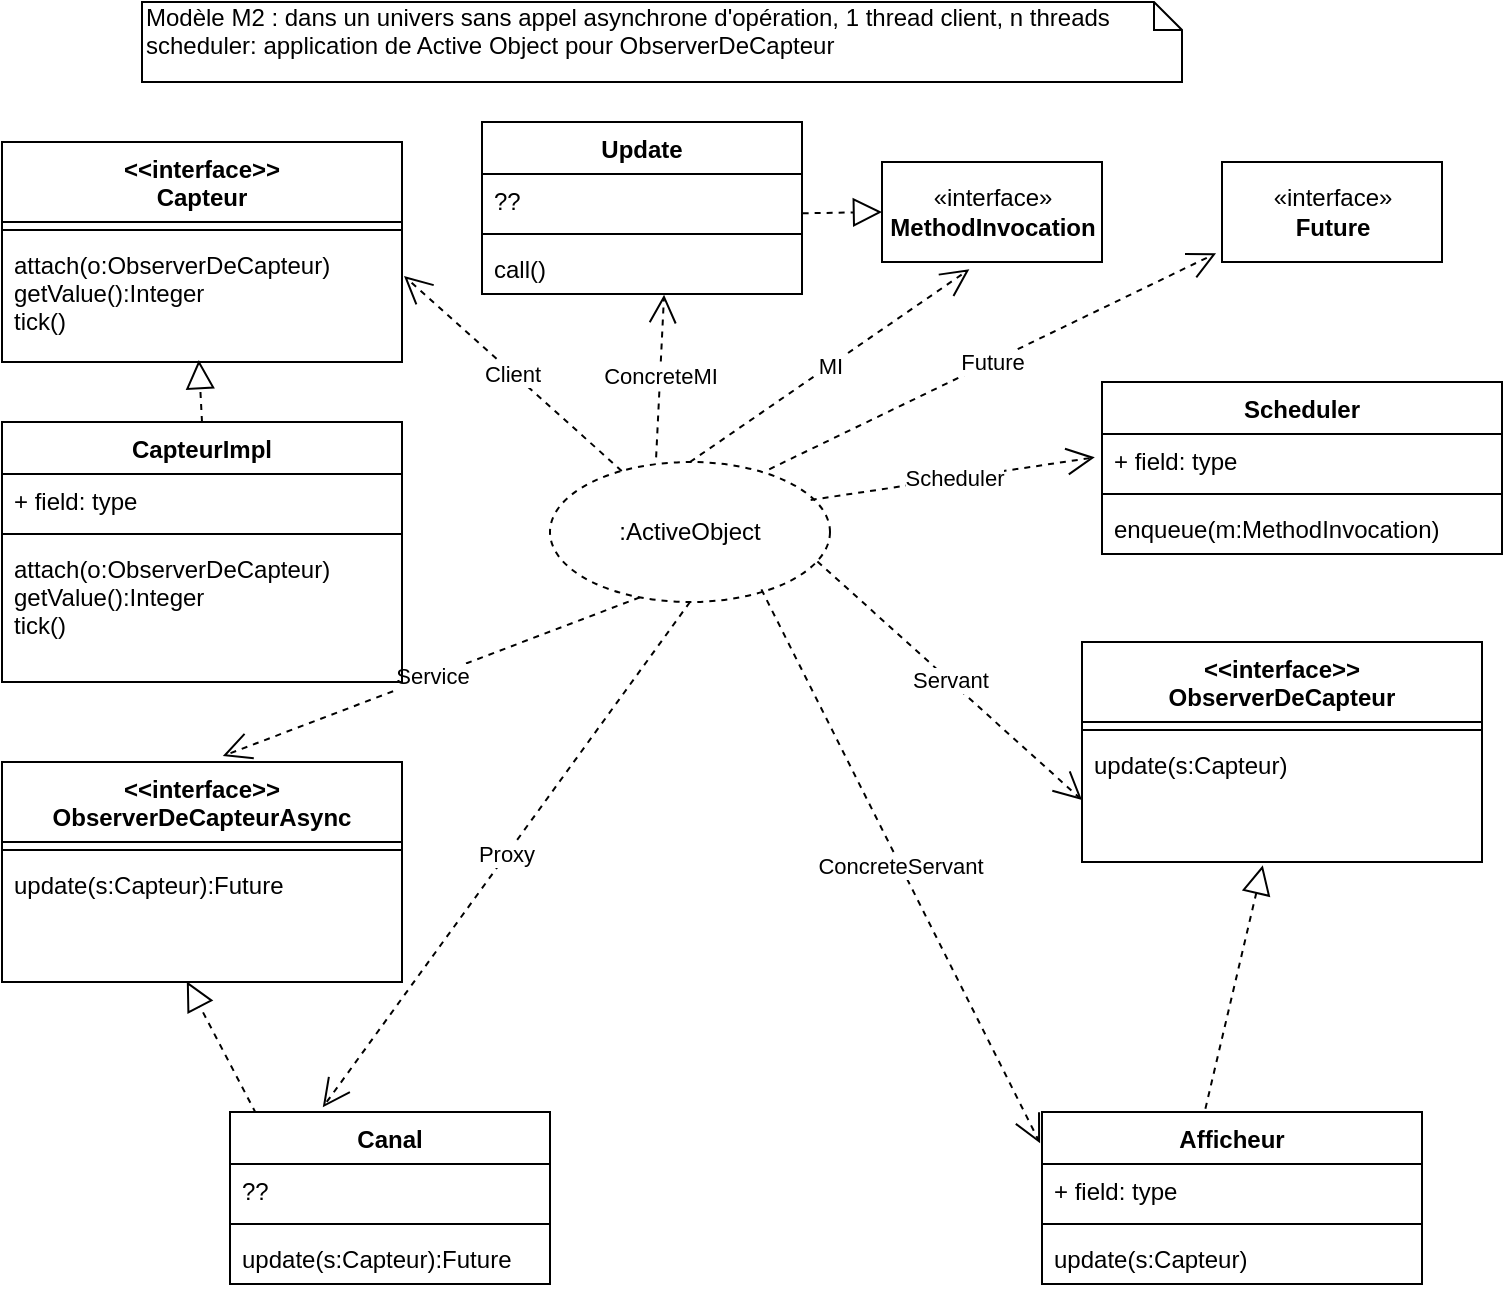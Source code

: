 <mxfile version="13.7.9" type="device" pages="9"><diagram id="2mUD2TC-FFIhJfvZiqMT" name="M2 types Update"><mxGraphModel dx="897" dy="573" grid="1" gridSize="10" guides="1" tooltips="1" connect="1" arrows="1" fold="1" page="1" pageScale="1" pageWidth="827" pageHeight="1169" math="0" shadow="0"><root><mxCell id="0"/><mxCell id="1" parent="0"/><mxCell id="lQtd0ZYqk-3RHYO5bnGG-1" value="Modèle M2 : dans un univers sans appel asynchrone d'opération, 1 thread client, n threads scheduler: application de Active Object pour ObserverDeCapteur" style="shape=note;whiteSpace=wrap;html=1;size=14;verticalAlign=top;align=left;spacingTop=-6;" parent="1" vertex="1"><mxGeometry x="140" y="30" width="520" height="40" as="geometry"/></mxCell><mxCell id="lQtd0ZYqk-3RHYO5bnGG-2" value=":ActiveObject" style="ellipse;whiteSpace=wrap;html=1;dashed=1;" parent="1" vertex="1"><mxGeometry x="344" y="260" width="140" height="70" as="geometry"/></mxCell><mxCell id="lQtd0ZYqk-3RHYO5bnGG-10" value="Client" style="endArrow=open;endSize=12;dashed=1;html=1;entryX=1.005;entryY=0.306;entryDx=0;entryDy=0;entryPerimeter=0;" parent="1" source="lQtd0ZYqk-3RHYO5bnGG-2" target="lQtd0ZYqk-3RHYO5bnGG-6" edge="1"><mxGeometry width="160" relative="1" as="geometry"><mxPoint x="350" y="200" as="sourcePoint"/><mxPoint x="510" y="200" as="targetPoint"/></mxGeometry></mxCell><mxCell id="lQtd0ZYqk-3RHYO5bnGG-11" value="Servant" style="endArrow=open;endSize=12;dashed=1;html=1;entryX=0;entryY=0.5;entryDx=0;entryDy=0;exitX=0.955;exitY=0.71;exitDx=0;exitDy=0;exitPerimeter=0;" parent="1" source="lQtd0ZYqk-3RHYO5bnGG-2" target="lQtd0ZYqk-3RHYO5bnGG-9" edge="1"><mxGeometry width="160" relative="1" as="geometry"><mxPoint x="583.762" y="309.045" as="sourcePoint"/><mxPoint x="490" y="240.002" as="targetPoint"/></mxGeometry></mxCell><mxCell id="lQtd0ZYqk-3RHYO5bnGG-20" value="" style="endArrow=block;dashed=1;endFill=0;endSize=12;html=1;exitX=0.5;exitY=0;exitDx=0;exitDy=0;entryX=0.492;entryY=0.984;entryDx=0;entryDy=0;entryPerimeter=0;" parent="1" source="lQtd0ZYqk-3RHYO5bnGG-12" target="lQtd0ZYqk-3RHYO5bnGG-6" edge="1"><mxGeometry width="160" relative="1" as="geometry"><mxPoint x="330" y="400" as="sourcePoint"/><mxPoint x="490" y="400" as="targetPoint"/></mxGeometry></mxCell><mxCell id="lQtd0ZYqk-3RHYO5bnGG-21" value="" style="endArrow=block;dashed=1;endFill=0;endSize=12;html=1;exitX=0.43;exitY=-0.019;exitDx=0;exitDy=0;exitPerimeter=0;entryX=0.452;entryY=1.027;entryDx=0;entryDy=0;entryPerimeter=0;" parent="1" source="lQtd0ZYqk-3RHYO5bnGG-16" target="lQtd0ZYqk-3RHYO5bnGG-9" edge="1"><mxGeometry width="160" relative="1" as="geometry"><mxPoint x="570" y="280" as="sourcePoint"/><mxPoint x="730" y="280" as="targetPoint"/></mxGeometry></mxCell><mxCell id="lQtd0ZYqk-3RHYO5bnGG-23" value="ConcreteServant" style="endArrow=open;endSize=12;dashed=1;html=1;exitX=0.755;exitY=0.91;exitDx=0;exitDy=0;exitPerimeter=0;entryX=-0.005;entryY=0.182;entryDx=0;entryDy=0;entryPerimeter=0;" parent="1" source="lQtd0ZYqk-3RHYO5bnGG-2" target="lQtd0ZYqk-3RHYO5bnGG-16" edge="1"><mxGeometry width="160" relative="1" as="geometry"><mxPoint x="400" y="470" as="sourcePoint"/><mxPoint x="560" y="470" as="targetPoint"/></mxGeometry></mxCell><mxCell id="lQtd0ZYqk-3RHYO5bnGG-16" value="Afficheur" style="swimlane;fontStyle=1;align=center;verticalAlign=top;childLayout=stackLayout;horizontal=1;startSize=26;horizontalStack=0;resizeParent=1;resizeParentMax=0;resizeLast=0;collapsible=1;marginBottom=0;" parent="1" vertex="1"><mxGeometry x="590" y="585" width="190" height="86" as="geometry"/></mxCell><mxCell id="lQtd0ZYqk-3RHYO5bnGG-17" value="+ field: type" style="text;strokeColor=none;fillColor=none;align=left;verticalAlign=top;spacingLeft=4;spacingRight=4;overflow=hidden;rotatable=0;points=[[0,0.5],[1,0.5]];portConstraint=eastwest;" parent="lQtd0ZYqk-3RHYO5bnGG-16" vertex="1"><mxGeometry y="26" width="190" height="26" as="geometry"/></mxCell><mxCell id="lQtd0ZYqk-3RHYO5bnGG-18" value="" style="line;strokeWidth=1;fillColor=none;align=left;verticalAlign=middle;spacingTop=-1;spacingLeft=3;spacingRight=3;rotatable=0;labelPosition=right;points=[];portConstraint=eastwest;" parent="lQtd0ZYqk-3RHYO5bnGG-16" vertex="1"><mxGeometry y="52" width="190" height="8" as="geometry"/></mxCell><mxCell id="lQtd0ZYqk-3RHYO5bnGG-19" value="update(s:Capteur)" style="text;strokeColor=none;fillColor=none;align=left;verticalAlign=top;spacingLeft=4;spacingRight=4;overflow=hidden;rotatable=0;points=[[0,0.5],[1,0.5]];portConstraint=eastwest;" parent="lQtd0ZYqk-3RHYO5bnGG-16" vertex="1"><mxGeometry y="60" width="190" height="26" as="geometry"/></mxCell><mxCell id="UpQiiDHguO8wemm08AFO-4" value="Service" style="endArrow=open;endSize=12;dashed=1;html=1;exitX=0.321;exitY=0.967;exitDx=0;exitDy=0;exitPerimeter=0;entryX=0.552;entryY=-0.027;entryDx=0;entryDy=0;entryPerimeter=0;" parent="1" source="lQtd0ZYqk-3RHYO5bnGG-2" target="UpQiiDHguO8wemm08AFO-1" edge="1"><mxGeometry width="160" relative="1" as="geometry"><mxPoint x="400" y="170" as="sourcePoint"/><mxPoint x="560" y="170" as="targetPoint"/></mxGeometry></mxCell><mxCell id="UpQiiDHguO8wemm08AFO-9" value="" style="endArrow=block;dashed=1;endFill=0;endSize=12;html=1;entryX=0.462;entryY=0.995;entryDx=0;entryDy=0;entryPerimeter=0;exitX=0.081;exitY=0.008;exitDx=0;exitDy=0;exitPerimeter=0;" parent="1" source="UpQiiDHguO8wemm08AFO-5" target="UpQiiDHguO8wemm08AFO-3" edge="1"><mxGeometry width="160" relative="1" as="geometry"><mxPoint x="330" y="650" as="sourcePoint"/><mxPoint x="490" y="650" as="targetPoint"/></mxGeometry></mxCell><mxCell id="UpQiiDHguO8wemm08AFO-10" value="Proxy" style="endArrow=open;endSize=12;dashed=1;html=1;exitX=0.5;exitY=1;exitDx=0;exitDy=0;entryX=0.29;entryY=-0.027;entryDx=0;entryDy=0;entryPerimeter=0;" parent="1" source="lQtd0ZYqk-3RHYO5bnGG-2" target="UpQiiDHguO8wemm08AFO-5" edge="1"><mxGeometry width="160" relative="1" as="geometry"><mxPoint x="330" y="490" as="sourcePoint"/><mxPoint x="490" y="490" as="targetPoint"/></mxGeometry></mxCell><mxCell id="lQtd0ZYqk-3RHYO5bnGG-3" value="&lt;&lt;interface&gt;&gt;&#10;Capteur" style="swimlane;fontStyle=1;align=center;verticalAlign=top;childLayout=stackLayout;horizontal=1;startSize=40;horizontalStack=0;resizeParent=1;resizeParentMax=0;resizeLast=0;collapsible=1;marginBottom=0;" parent="1" vertex="1"><mxGeometry x="70" y="100" width="200" height="110" as="geometry"/></mxCell><mxCell id="lQtd0ZYqk-3RHYO5bnGG-5" value="" style="line;strokeWidth=1;fillColor=none;align=left;verticalAlign=middle;spacingTop=-1;spacingLeft=3;spacingRight=3;rotatable=0;labelPosition=right;points=[];portConstraint=eastwest;" parent="lQtd0ZYqk-3RHYO5bnGG-3" vertex="1"><mxGeometry y="40" width="200" height="8" as="geometry"/></mxCell><mxCell id="lQtd0ZYqk-3RHYO5bnGG-6" value="attach(o:ObserverDeCapteur)&#10;getValue():Integer&#10;tick()" style="text;strokeColor=none;fillColor=none;align=left;verticalAlign=top;spacingLeft=4;spacingRight=4;overflow=hidden;rotatable=0;points=[[0,0.5],[1,0.5]];portConstraint=eastwest;" parent="lQtd0ZYqk-3RHYO5bnGG-3" vertex="1"><mxGeometry y="48" width="200" height="62" as="geometry"/></mxCell><mxCell id="lQtd0ZYqk-3RHYO5bnGG-12" value="CapteurImpl" style="swimlane;fontStyle=1;align=center;verticalAlign=top;childLayout=stackLayout;horizontal=1;startSize=26;horizontalStack=0;resizeParent=1;resizeParentMax=0;resizeLast=0;collapsible=1;marginBottom=0;" parent="1" vertex="1"><mxGeometry x="70" y="240" width="200" height="130" as="geometry"/></mxCell><mxCell id="lQtd0ZYqk-3RHYO5bnGG-13" value="+ field: type" style="text;strokeColor=none;fillColor=none;align=left;verticalAlign=top;spacingLeft=4;spacingRight=4;overflow=hidden;rotatable=0;points=[[0,0.5],[1,0.5]];portConstraint=eastwest;" parent="lQtd0ZYqk-3RHYO5bnGG-12" vertex="1"><mxGeometry y="26" width="200" height="26" as="geometry"/></mxCell><mxCell id="lQtd0ZYqk-3RHYO5bnGG-14" value="" style="line;strokeWidth=1;fillColor=none;align=left;verticalAlign=middle;spacingTop=-1;spacingLeft=3;spacingRight=3;rotatable=0;labelPosition=right;points=[];portConstraint=eastwest;" parent="lQtd0ZYqk-3RHYO5bnGG-12" vertex="1"><mxGeometry y="52" width="200" height="8" as="geometry"/></mxCell><mxCell id="lQtd0ZYqk-3RHYO5bnGG-15" value="attach(o:ObserverDeCapteur)&#10;getValue():Integer&#10;tick()" style="text;strokeColor=none;fillColor=none;align=left;verticalAlign=top;spacingLeft=4;spacingRight=4;overflow=hidden;rotatable=0;points=[[0,0.5],[1,0.5]];portConstraint=eastwest;" parent="lQtd0ZYqk-3RHYO5bnGG-12" vertex="1"><mxGeometry y="60" width="200" height="70" as="geometry"/></mxCell><mxCell id="UpQiiDHguO8wemm08AFO-5" value="Canal" style="swimlane;fontStyle=1;align=center;verticalAlign=top;childLayout=stackLayout;horizontal=1;startSize=26;horizontalStack=0;resizeParent=1;resizeParentMax=0;resizeLast=0;collapsible=1;marginBottom=0;" parent="1" vertex="1"><mxGeometry x="184" y="585" width="160" height="86" as="geometry"/></mxCell><mxCell id="UpQiiDHguO8wemm08AFO-6" value="??" style="text;strokeColor=none;fillColor=none;align=left;verticalAlign=top;spacingLeft=4;spacingRight=4;overflow=hidden;rotatable=0;points=[[0,0.5],[1,0.5]];portConstraint=eastwest;" parent="UpQiiDHguO8wemm08AFO-5" vertex="1"><mxGeometry y="26" width="160" height="26" as="geometry"/></mxCell><mxCell id="UpQiiDHguO8wemm08AFO-7" value="" style="line;strokeWidth=1;fillColor=none;align=left;verticalAlign=middle;spacingTop=-1;spacingLeft=3;spacingRight=3;rotatable=0;labelPosition=right;points=[];portConstraint=eastwest;" parent="UpQiiDHguO8wemm08AFO-5" vertex="1"><mxGeometry y="52" width="160" height="8" as="geometry"/></mxCell><mxCell id="UpQiiDHguO8wemm08AFO-8" value="update(s:Capteur):Future" style="text;strokeColor=none;fillColor=none;align=left;verticalAlign=top;spacingLeft=4;spacingRight=4;overflow=hidden;rotatable=0;points=[[0,0.5],[1,0.5]];portConstraint=eastwest;" parent="UpQiiDHguO8wemm08AFO-5" vertex="1"><mxGeometry y="60" width="160" height="26" as="geometry"/></mxCell><mxCell id="lQtd0ZYqk-3RHYO5bnGG-7" value="&lt;&lt;interface&gt;&gt;&#10;ObserverDeCapteur" style="swimlane;fontStyle=1;align=center;verticalAlign=top;childLayout=stackLayout;horizontal=1;startSize=40;horizontalStack=0;resizeParent=1;resizeParentMax=0;resizeLast=0;collapsible=1;marginBottom=0;" parent="1" vertex="1"><mxGeometry x="610" y="350" width="200" height="110" as="geometry"/></mxCell><mxCell id="lQtd0ZYqk-3RHYO5bnGG-8" value="" style="line;strokeWidth=1;fillColor=none;align=left;verticalAlign=middle;spacingTop=-1;spacingLeft=3;spacingRight=3;rotatable=0;labelPosition=right;points=[];portConstraint=eastwest;" parent="lQtd0ZYqk-3RHYO5bnGG-7" vertex="1"><mxGeometry y="40" width="200" height="8" as="geometry"/></mxCell><mxCell id="lQtd0ZYqk-3RHYO5bnGG-9" value="update(s:Capteur)" style="text;strokeColor=none;fillColor=none;align=left;verticalAlign=top;spacingLeft=4;spacingRight=4;overflow=hidden;rotatable=0;points=[[0,0.5],[1,0.5]];portConstraint=eastwest;" parent="lQtd0ZYqk-3RHYO5bnGG-7" vertex="1"><mxGeometry y="48" width="200" height="62" as="geometry"/></mxCell><mxCell id="UpQiiDHguO8wemm08AFO-11" value="Scheduler" style="swimlane;fontStyle=1;align=center;verticalAlign=top;childLayout=stackLayout;horizontal=1;startSize=26;horizontalStack=0;resizeParent=1;resizeParentMax=0;resizeLast=0;collapsible=1;marginBottom=0;" parent="1" vertex="1"><mxGeometry x="620" y="220" width="200" height="86" as="geometry"/></mxCell><mxCell id="UpQiiDHguO8wemm08AFO-12" value="+ field: type" style="text;strokeColor=none;fillColor=none;align=left;verticalAlign=top;spacingLeft=4;spacingRight=4;overflow=hidden;rotatable=0;points=[[0,0.5],[1,0.5]];portConstraint=eastwest;" parent="UpQiiDHguO8wemm08AFO-11" vertex="1"><mxGeometry y="26" width="200" height="26" as="geometry"/></mxCell><mxCell id="UpQiiDHguO8wemm08AFO-13" value="" style="line;strokeWidth=1;fillColor=none;align=left;verticalAlign=middle;spacingTop=-1;spacingLeft=3;spacingRight=3;rotatable=0;labelPosition=right;points=[];portConstraint=eastwest;" parent="UpQiiDHguO8wemm08AFO-11" vertex="1"><mxGeometry y="52" width="200" height="8" as="geometry"/></mxCell><mxCell id="UpQiiDHguO8wemm08AFO-14" value="enqueue(m:MethodInvocation)" style="text;strokeColor=none;fillColor=none;align=left;verticalAlign=top;spacingLeft=4;spacingRight=4;overflow=hidden;rotatable=0;points=[[0,0.5],[1,0.5]];portConstraint=eastwest;" parent="UpQiiDHguO8wemm08AFO-11" vertex="1"><mxGeometry y="60" width="200" height="26" as="geometry"/></mxCell><mxCell id="UpQiiDHguO8wemm08AFO-15" value="Scheduler" style="endArrow=open;endSize=12;dashed=1;html=1;exitX=0.931;exitY=0.271;exitDx=0;exitDy=0;exitPerimeter=0;entryX=-0.018;entryY=0.449;entryDx=0;entryDy=0;entryPerimeter=0;" parent="1" source="lQtd0ZYqk-3RHYO5bnGG-2" target="UpQiiDHguO8wemm08AFO-12" edge="1"><mxGeometry width="160" relative="1" as="geometry"><mxPoint x="450" y="160" as="sourcePoint"/><mxPoint x="610" y="160" as="targetPoint"/></mxGeometry></mxCell><mxCell id="UpQiiDHguO8wemm08AFO-16" value="«interface»&lt;br&gt;&lt;b&gt;MethodInvocation&lt;/b&gt;" style="html=1;" parent="1" vertex="1"><mxGeometry x="510" y="110" width="110" height="50" as="geometry"/></mxCell><mxCell id="UpQiiDHguO8wemm08AFO-17" value="«interface»&lt;br&gt;&lt;b&gt;Future&lt;/b&gt;" style="html=1;" parent="1" vertex="1"><mxGeometry x="680" y="110" width="110" height="50" as="geometry"/></mxCell><mxCell id="UpQiiDHguO8wemm08AFO-18" value="MI" style="endArrow=open;endSize=12;dashed=1;html=1;exitX=0.5;exitY=0;exitDx=0;exitDy=0;entryX=0.397;entryY=1.073;entryDx=0;entryDy=0;entryPerimeter=0;" parent="1" source="lQtd0ZYqk-3RHYO5bnGG-2" target="UpQiiDHguO8wemm08AFO-16" edge="1"><mxGeometry width="160" relative="1" as="geometry"><mxPoint x="420" y="210" as="sourcePoint"/><mxPoint x="580" y="210" as="targetPoint"/></mxGeometry></mxCell><mxCell id="UpQiiDHguO8wemm08AFO-19" value="Future" style="endArrow=open;endSize=12;dashed=1;html=1;exitX=0.783;exitY=0.052;exitDx=0;exitDy=0;entryX=-0.027;entryY=0.913;entryDx=0;entryDy=0;entryPerimeter=0;exitPerimeter=0;" parent="1" source="lQtd0ZYqk-3RHYO5bnGG-2" target="UpQiiDHguO8wemm08AFO-17" edge="1"><mxGeometry width="160" relative="1" as="geometry"><mxPoint x="500" y="256.35" as="sourcePoint"/><mxPoint x="519.67" y="160.0" as="targetPoint"/></mxGeometry></mxCell><mxCell id="UpQiiDHguO8wemm08AFO-1" value="&lt;&lt;interface&gt;&gt;&#10;ObserverDeCapteurAsync" style="swimlane;fontStyle=1;align=center;verticalAlign=top;childLayout=stackLayout;horizontal=1;startSize=40;horizontalStack=0;resizeParent=1;resizeParentMax=0;resizeLast=0;collapsible=1;marginBottom=0;" parent="1" vertex="1"><mxGeometry x="70" y="410" width="200" height="110" as="geometry"/></mxCell><mxCell id="UpQiiDHguO8wemm08AFO-2" value="" style="line;strokeWidth=1;fillColor=none;align=left;verticalAlign=middle;spacingTop=-1;spacingLeft=3;spacingRight=3;rotatable=0;labelPosition=right;points=[];portConstraint=eastwest;" parent="UpQiiDHguO8wemm08AFO-1" vertex="1"><mxGeometry y="40" width="200" height="8" as="geometry"/></mxCell><mxCell id="UpQiiDHguO8wemm08AFO-3" value="update(s:Capteur):Future" style="text;strokeColor=none;fillColor=none;align=left;verticalAlign=top;spacingLeft=4;spacingRight=4;overflow=hidden;rotatable=0;points=[[0,0.5],[1,0.5]];portConstraint=eastwest;" parent="UpQiiDHguO8wemm08AFO-1" vertex="1"><mxGeometry y="48" width="200" height="62" as="geometry"/></mxCell><mxCell id="UpQiiDHguO8wemm08AFO-20" value="Update" style="swimlane;fontStyle=1;align=center;verticalAlign=top;childLayout=stackLayout;horizontal=1;startSize=26;horizontalStack=0;resizeParent=1;resizeParentMax=0;resizeLast=0;collapsible=1;marginBottom=0;" parent="1" vertex="1"><mxGeometry x="310" y="90" width="160" height="86" as="geometry"/></mxCell><mxCell id="UpQiiDHguO8wemm08AFO-21" value="??" style="text;strokeColor=none;fillColor=none;align=left;verticalAlign=top;spacingLeft=4;spacingRight=4;overflow=hidden;rotatable=0;points=[[0,0.5],[1,0.5]];portConstraint=eastwest;" parent="UpQiiDHguO8wemm08AFO-20" vertex="1"><mxGeometry y="26" width="160" height="26" as="geometry"/></mxCell><mxCell id="UpQiiDHguO8wemm08AFO-22" value="" style="line;strokeWidth=1;fillColor=none;align=left;verticalAlign=middle;spacingTop=-1;spacingLeft=3;spacingRight=3;rotatable=0;labelPosition=right;points=[];portConstraint=eastwest;" parent="UpQiiDHguO8wemm08AFO-20" vertex="1"><mxGeometry y="52" width="160" height="8" as="geometry"/></mxCell><mxCell id="UpQiiDHguO8wemm08AFO-23" value="call()" style="text;strokeColor=none;fillColor=none;align=left;verticalAlign=top;spacingLeft=4;spacingRight=4;overflow=hidden;rotatable=0;points=[[0,0.5],[1,0.5]];portConstraint=eastwest;" parent="UpQiiDHguO8wemm08AFO-20" vertex="1"><mxGeometry y="60" width="160" height="26" as="geometry"/></mxCell><mxCell id="UpQiiDHguO8wemm08AFO-24" value="" style="endArrow=block;dashed=1;endFill=0;endSize=12;html=1;entryX=0;entryY=0.5;entryDx=0;entryDy=0;exitX=1.002;exitY=0.756;exitDx=0;exitDy=0;exitPerimeter=0;" parent="1" source="UpQiiDHguO8wemm08AFO-21" target="UpQiiDHguO8wemm08AFO-16" edge="1"><mxGeometry width="160" relative="1" as="geometry"><mxPoint x="340" y="190" as="sourcePoint"/><mxPoint x="500" y="190" as="targetPoint"/></mxGeometry></mxCell><mxCell id="UpQiiDHguO8wemm08AFO-25" value="ConcreteMI" style="endArrow=open;endSize=12;dashed=1;html=1;exitX=0.379;exitY=-0.033;exitDx=0;exitDy=0;exitPerimeter=0;entryX=0.569;entryY=1.013;entryDx=0;entryDy=0;entryPerimeter=0;" parent="1" source="lQtd0ZYqk-3RHYO5bnGG-2" target="UpQiiDHguO8wemm08AFO-23" edge="1"><mxGeometry width="160" relative="1" as="geometry"><mxPoint x="340" y="190" as="sourcePoint"/><mxPoint x="500" y="190" as="targetPoint"/></mxGeometry></mxCell></root></mxGraphModel></diagram><diagram id="oygkHo0LVewBuWuqcDdE" name="M2 seq 1"><mxGraphModel dx="1346" dy="860" grid="1" gridSize="10" guides="1" tooltips="1" connect="1" arrows="1" fold="1" page="1" pageScale="1" pageWidth="827" pageHeight="1169" math="0" shadow="0"><root><mxCell id="dJ09yeF-2EdPxnEv3XRt-0"/><mxCell id="dJ09yeF-2EdPxnEv3XRt-1" parent="dJ09yeF-2EdPxnEv3XRt-0"/><mxCell id="HZhvGd4psZifT_C1pr8u-0" value="Sequence 1, en ignorant Strategy pour simplifier" style="shape=note;whiteSpace=wrap;html=1;size=14;verticalAlign=top;align=left;spacingTop=-6;" parent="dJ09yeF-2EdPxnEv3XRt-1" vertex="1"><mxGeometry x="80" y="20" width="600" height="30" as="geometry"/></mxCell><mxCell id="HZhvGd4psZifT_C1pr8u-1" value=":Capteur" style="shape=umlLifeline;perimeter=lifelinePerimeter;whiteSpace=wrap;html=1;container=1;collapsible=0;recursiveResize=0;outlineConnect=0;" parent="dJ09yeF-2EdPxnEv3XRt-1" vertex="1"><mxGeometry x="40" y="80" width="100" height="340" as="geometry"/></mxCell><mxCell id="HZhvGd4psZifT_C1pr8u-4" value="" style="html=1;points=[];perimeter=orthogonalPerimeter;" parent="HZhvGd4psZifT_C1pr8u-1" vertex="1"><mxGeometry x="45" y="40" width="10" height="40" as="geometry"/></mxCell><mxCell id="HZhvGd4psZifT_C1pr8u-17" value="" style="html=1;points=[];perimeter=orthogonalPerimeter;" parent="HZhvGd4psZifT_C1pr8u-1" vertex="1"><mxGeometry x="40" y="260" width="10" height="80" as="geometry"/></mxCell><mxCell id="HZhvGd4psZifT_C1pr8u-2" value="c1:Canal" style="shape=umlLifeline;perimeter=lifelinePerimeter;whiteSpace=wrap;html=1;container=1;collapsible=0;recursiveResize=0;outlineConnect=0;" parent="dJ09yeF-2EdPxnEv3XRt-1" vertex="1"><mxGeometry x="200" y="80" width="100" height="300" as="geometry"/></mxCell><mxCell id="HZhvGd4psZifT_C1pr8u-6" value="" style="html=1;points=[];perimeter=orthogonalPerimeter;" parent="HZhvGd4psZifT_C1pr8u-2" vertex="1"><mxGeometry x="45" y="80" width="10" height="180" as="geometry"/></mxCell><mxCell id="HZhvGd4psZifT_C1pr8u-3" value=":Scheduler" style="shape=umlLifeline;perimeter=lifelinePerimeter;whiteSpace=wrap;html=1;container=1;collapsible=0;recursiveResize=0;outlineConnect=0;" parent="dJ09yeF-2EdPxnEv3XRt-1" vertex="1"><mxGeometry x="440" y="80" width="100" height="300" as="geometry"/></mxCell><mxCell id="HZhvGd4psZifT_C1pr8u-5" value="" style="html=1;points=[];perimeter=orthogonalPerimeter;" parent="HZhvGd4psZifT_C1pr8u-3" vertex="1"><mxGeometry x="45" y="40" width="10" height="250" as="geometry"/></mxCell><mxCell id="HZhvGd4psZifT_C1pr8u-12" value="" style="html=1;points=[];perimeter=orthogonalPerimeter;" parent="HZhvGd4psZifT_C1pr8u-3" vertex="1"><mxGeometry x="35" y="150" width="10" height="80" as="geometry"/></mxCell><mxCell id="HZhvGd4psZifT_C1pr8u-7" value="update()" style="html=1;verticalAlign=bottom;endArrow=block;entryX=0;entryY=0;" parent="dJ09yeF-2EdPxnEv3XRt-1" source="HZhvGd4psZifT_C1pr8u-4" target="HZhvGd4psZifT_C1pr8u-6" edge="1"><mxGeometry relative="1" as="geometry"><mxPoint x="175" y="160" as="sourcePoint"/></mxGeometry></mxCell><mxCell id="HZhvGd4psZifT_C1pr8u-10" value="u:Update" style="html=1;" parent="dJ09yeF-2EdPxnEv3XRt-1" vertex="1"><mxGeometry x="325" y="160" width="110" height="50" as="geometry"/></mxCell><mxCell id="HZhvGd4psZifT_C1pr8u-11" value="create()" style="endArrow=open;endFill=1;endSize=12;html=1;entryX=0;entryY=0.75;entryDx=0;entryDy=0;" parent="dJ09yeF-2EdPxnEv3XRt-1" source="HZhvGd4psZifT_C1pr8u-2" target="HZhvGd4psZifT_C1pr8u-10" edge="1"><mxGeometry width="160" relative="1" as="geometry"><mxPoint x="310" y="240" as="sourcePoint"/><mxPoint x="470" y="240" as="targetPoint"/></mxGeometry></mxCell><mxCell id="HZhvGd4psZifT_C1pr8u-13" value="enqueue(u)" style="html=1;verticalAlign=bottom;endArrow=block;entryX=0;entryY=0;" parent="dJ09yeF-2EdPxnEv3XRt-1" source="HZhvGd4psZifT_C1pr8u-6" target="HZhvGd4psZifT_C1pr8u-12" edge="1"><mxGeometry relative="1" as="geometry"><mxPoint x="405" y="230" as="sourcePoint"/></mxGeometry></mxCell><mxCell id="HZhvGd4psZifT_C1pr8u-15" value="f:Future" style="html=1;" parent="dJ09yeF-2EdPxnEv3XRt-1" vertex="1"><mxGeometry x="570" y="245" width="110" height="50" as="geometry"/></mxCell><mxCell id="HZhvGd4psZifT_C1pr8u-16" value="create()" style="endArrow=open;endFill=1;endSize=12;html=1;exitX=-0.133;exitY=0.617;exitDx=0;exitDy=0;exitPerimeter=0;entryX=-0.021;entryY=0.6;entryDx=0;entryDy=0;entryPerimeter=0;" parent="dJ09yeF-2EdPxnEv3XRt-1" source="HZhvGd4psZifT_C1pr8u-5" target="HZhvGd4psZifT_C1pr8u-15" edge="1"><mxGeometry x="0.1" y="15" width="160" relative="1" as="geometry"><mxPoint x="570" y="331.5" as="sourcePoint"/><mxPoint x="639.33" y="330" as="targetPoint"/><mxPoint as="offset"/></mxGeometry></mxCell><mxCell id="HZhvGd4psZifT_C1pr8u-14" value="f" style="html=1;verticalAlign=bottom;endArrow=open;dashed=1;endSize=8;exitX=0;exitY=0.95;entryX=1;entryY=0.798;entryDx=0;entryDy=0;entryPerimeter=0;" parent="dJ09yeF-2EdPxnEv3XRt-1" source="HZhvGd4psZifT_C1pr8u-12" target="HZhvGd4psZifT_C1pr8u-6" edge="1"><mxGeometry relative="1" as="geometry"><mxPoint x="405" y="306" as="targetPoint"/></mxGeometry></mxCell><mxCell id="HZhvGd4psZifT_C1pr8u-8" value="f" style="html=1;verticalAlign=bottom;endArrow=open;dashed=1;endSize=8;exitX=0;exitY=0.95;entryX=0.767;entryY=-0.021;entryDx=0;entryDy=0;entryPerimeter=0;" parent="dJ09yeF-2EdPxnEv3XRt-1" source="HZhvGd4psZifT_C1pr8u-6" target="HZhvGd4psZifT_C1pr8u-17" edge="1"><mxGeometry relative="1" as="geometry"><mxPoint x="175" y="236" as="targetPoint"/></mxGeometry></mxCell></root></mxGraphModel></diagram><diagram id="cB10krxx-LKH90ksOT0C" name="Seq 2A"><mxGraphModel dx="897" dy="573" grid="1" gridSize="10" guides="1" tooltips="1" connect="1" arrows="1" fold="1" page="1" pageScale="1" pageWidth="827" pageHeight="1169" math="0" shadow="0"><root><mxCell id="Dsmt_XOCaKz7TVbKEgD1-0"/><mxCell id="Dsmt_XOCaKz7TVbKEgD1-1" parent="Dsmt_XOCaKz7TVbKEgD1-0"/><mxCell id="Dsmt_XOCaKz7TVbKEgD1-3" value=":Scheduler" style="shape=umlLifeline;perimeter=lifelinePerimeter;whiteSpace=wrap;html=1;container=1;collapsible=0;recursiveResize=0;outlineConnect=0;" parent="Dsmt_XOCaKz7TVbKEgD1-1" vertex="1"><mxGeometry x="100" y="90" width="100" height="390" as="geometry"/></mxCell><mxCell id="Dsmt_XOCaKz7TVbKEgD1-4" value="" style="html=1;points=[];perimeter=orthogonalPerimeter;" parent="Dsmt_XOCaKz7TVbKEgD1-3" vertex="1"><mxGeometry x="45" y="40" width="10" height="350" as="geometry"/></mxCell><mxCell id="Dsmt_XOCaKz7TVbKEgD1-5" value="" style="html=1;points=[];perimeter=orthogonalPerimeter;" parent="Dsmt_XOCaKz7TVbKEgD1-3" vertex="1"><mxGeometry x="55" y="90" width="10" height="40" as="geometry"/></mxCell><mxCell id="Dsmt_XOCaKz7TVbKEgD1-6" value="nextMI()" style="edgeStyle=orthogonalEdgeStyle;html=1;align=left;spacingLeft=2;endArrow=block;rounded=0;entryX=1;entryY=0;" parent="Dsmt_XOCaKz7TVbKEgD1-3" target="Dsmt_XOCaKz7TVbKEgD1-5" edge="1"><mxGeometry relative="1" as="geometry"><mxPoint x="60" y="70" as="sourcePoint"/><Array as="points"><mxPoint x="85" y="70"/></Array></mxGeometry></mxCell><mxCell id="Dsmt_XOCaKz7TVbKEgD1-7" value="u:Update" style="shape=umlLifeline;perimeter=lifelinePerimeter;whiteSpace=wrap;html=1;container=1;collapsible=0;recursiveResize=0;outlineConnect=0;" parent="Dsmt_XOCaKz7TVbKEgD1-1" vertex="1"><mxGeometry x="270" y="90" width="100" height="320" as="geometry"/></mxCell><mxCell id="Dsmt_XOCaKz7TVbKEgD1-8" value="" style="html=1;points=[];perimeter=orthogonalPerimeter;" parent="Dsmt_XOCaKz7TVbKEgD1-7" vertex="1"><mxGeometry x="45" y="150" width="10" height="20" as="geometry"/></mxCell><mxCell id="Dsmt_XOCaKz7TVbKEgD1-9" value="" style="html=1;points=[];perimeter=orthogonalPerimeter;" parent="Dsmt_XOCaKz7TVbKEgD1-7" vertex="1"><mxGeometry x="45" y="300" width="10" height="20" as="geometry"/></mxCell><mxCell id="Dsmt_XOCaKz7TVbKEgD1-10" value="call()" style="html=1;verticalAlign=bottom;endArrow=block;entryX=0;entryY=0;" parent="Dsmt_XOCaKz7TVbKEgD1-1" source="Dsmt_XOCaKz7TVbKEgD1-4" target="Dsmt_XOCaKz7TVbKEgD1-8" edge="1"><mxGeometry relative="1" as="geometry"><mxPoint x="240" y="240" as="sourcePoint"/></mxGeometry></mxCell><mxCell id="Dsmt_XOCaKz7TVbKEgD1-11" value="a1:Afficheur" style="shape=umlLifeline;perimeter=lifelinePerimeter;whiteSpace=wrap;html=1;container=1;collapsible=0;recursiveResize=0;outlineConnect=0;" parent="Dsmt_XOCaKz7TVbKEgD1-1" vertex="1"><mxGeometry x="440" y="90" width="100" height="320" as="geometry"/></mxCell><mxCell id="Dsmt_XOCaKz7TVbKEgD1-12" value="" style="html=1;points=[];perimeter=orthogonalPerimeter;" parent="Dsmt_XOCaKz7TVbKEgD1-11" vertex="1"><mxGeometry x="45" y="170" width="10" height="30" as="geometry"/></mxCell><mxCell id="uKvasKheBHlKDARs9Bq9-4" value="" style="html=1;points=[];perimeter=orthogonalPerimeter;" parent="Dsmt_XOCaKz7TVbKEgD1-11" vertex="1"><mxGeometry x="45" y="250" width="10" height="50" as="geometry"/></mxCell><mxCell id="Dsmt_XOCaKz7TVbKEgD1-13" value="update()" style="html=1;verticalAlign=bottom;endArrow=block;entryX=0;entryY=0;" parent="Dsmt_XOCaKz7TVbKEgD1-1" source="Dsmt_XOCaKz7TVbKEgD1-7" target="Dsmt_XOCaKz7TVbKEgD1-12" edge="1"><mxGeometry relative="1" as="geometry"><mxPoint x="415" y="240" as="sourcePoint"/></mxGeometry></mxCell><mxCell id="Dsmt_XOCaKz7TVbKEgD1-15" value="" style="html=1;verticalAlign=bottom;endArrow=open;dashed=1;endSize=8;exitX=0;exitY=0.95;entryX=0.867;entryY=0.803;entryDx=0;entryDy=0;entryPerimeter=0;" parent="Dsmt_XOCaKz7TVbKEgD1-1" source="Dsmt_XOCaKz7TVbKEgD1-9" target="Dsmt_XOCaKz7TVbKEgD1-4" edge="1"><mxGeometry relative="1" as="geometry"><mxPoint x="170" y="406" as="targetPoint"/></mxGeometry></mxCell><mxCell id="Dsmt_XOCaKz7TVbKEgD1-16" value="f:Future" style="shape=umlLifeline;perimeter=lifelinePerimeter;whiteSpace=wrap;html=1;container=1;collapsible=0;recursiveResize=0;outlineConnect=0;" parent="Dsmt_XOCaKz7TVbKEgD1-1" vertex="1"><mxGeometry x="600" y="90" width="100" height="420" as="geometry"/></mxCell><mxCell id="Dsmt_XOCaKz7TVbKEgD1-17" value="" style="html=1;points=[];perimeter=orthogonalPerimeter;" parent="Dsmt_XOCaKz7TVbKEgD1-16" vertex="1"><mxGeometry x="45" y="330" width="10" height="50" as="geometry"/></mxCell><mxCell id="Dsmt_XOCaKz7TVbKEgD1-18" value="setValue() ou setDone()" style="html=1;verticalAlign=bottom;endArrow=block;entryX=0;entryY=0;exitX=0.867;exitY=0.826;exitDx=0;exitDy=0;exitPerimeter=0;" parent="Dsmt_XOCaKz7TVbKEgD1-1" source="Dsmt_XOCaKz7TVbKEgD1-4" target="Dsmt_XOCaKz7TVbKEgD1-17" edge="1"><mxGeometry relative="1" as="geometry"><mxPoint x="170" y="420" as="sourcePoint"/></mxGeometry></mxCell><mxCell id="Dsmt_XOCaKz7TVbKEgD1-19" value="" style="html=1;verticalAlign=bottom;endArrow=open;dashed=1;endSize=8;exitX=0;exitY=0.95;" parent="Dsmt_XOCaKz7TVbKEgD1-1" source="Dsmt_XOCaKz7TVbKEgD1-17" target="Dsmt_XOCaKz7TVbKEgD1-4" edge="1"><mxGeometry relative="1" as="geometry"><mxPoint x="575" y="496" as="targetPoint"/></mxGeometry></mxCell><mxCell id="Dsmt_XOCaKz7TVbKEgD1-20" value="Phase 2A : le scheduler fait exécuter la MI" style="shape=note;whiteSpace=wrap;html=1;size=14;verticalAlign=top;align=left;spacingTop=-6;" parent="Dsmt_XOCaKz7TVbKEgD1-1" vertex="1"><mxGeometry x="100" y="10" width="340" height="50" as="geometry"/></mxCell><mxCell id="uKvasKheBHlKDARs9Bq9-0" value="c1:Canal" style="shape=umlLifeline;perimeter=lifelinePerimeter;whiteSpace=wrap;html=1;container=1;collapsible=0;recursiveResize=0;outlineConnect=0;" parent="Dsmt_XOCaKz7TVbKEgD1-1" vertex="1"><mxGeometry x="727" y="90" width="100" height="300" as="geometry"/></mxCell><mxCell id="uKvasKheBHlKDARs9Bq9-1" value="" style="html=1;points=[];perimeter=orthogonalPerimeter;" parent="uKvasKheBHlKDARs9Bq9-0" vertex="1"><mxGeometry x="45" y="200" width="10" height="50" as="geometry"/></mxCell><mxCell id="uKvasKheBHlKDARs9Bq9-2" value="getValue(?)" style="html=1;verticalAlign=bottom;endArrow=block;entryX=0;entryY=0;" parent="Dsmt_XOCaKz7TVbKEgD1-1" source="Dsmt_XOCaKz7TVbKEgD1-11" target="uKvasKheBHlKDARs9Bq9-1" edge="1"><mxGeometry relative="1" as="geometry"><mxPoint x="702" y="280" as="sourcePoint"/></mxGeometry></mxCell><mxCell id="uKvasKheBHlKDARs9Bq9-3" value="f2:Future(Integer)" style="html=1;verticalAlign=bottom;endArrow=open;dashed=1;endSize=8;exitX=0;exitY=0.95;" parent="Dsmt_XOCaKz7TVbKEgD1-1" source="uKvasKheBHlKDARs9Bq9-1" target="Dsmt_XOCaKz7TVbKEgD1-11" edge="1"><mxGeometry relative="1" as="geometry"><mxPoint x="702" y="356" as="targetPoint"/></mxGeometry></mxCell><mxCell id="uKvasKheBHlKDARs9Bq9-5" value="&lt;font style=&quot;font-size: 10px&quot;&gt;Dans le getValue : création d'un MI GetValue et dépôt auprès du scheduler&lt;/font&gt;" style="shape=note;whiteSpace=wrap;html=1;size=14;verticalAlign=top;align=left;spacingTop=-6;" parent="Dsmt_XOCaKz7TVbKEgD1-1" vertex="1"><mxGeometry x="710" y="350" width="100" height="120" as="geometry"/></mxCell><mxCell id="khFFOR033hclNvgS1FUX-0" value="return" style="html=1;verticalAlign=bottom;endArrow=open;dashed=1;endSize=8;exitX=0.067;exitY=0.913;exitDx=0;exitDy=0;exitPerimeter=0;" parent="Dsmt_XOCaKz7TVbKEgD1-1" source="uKvasKheBHlKDARs9Bq9-4" target="Dsmt_XOCaKz7TVbKEgD1-7" edge="1"><mxGeometry relative="1" as="geometry"><mxPoint x="170.003" y="340" as="targetPoint"/><mxPoint x="450" y="340" as="sourcePoint"/></mxGeometry></mxCell></root></mxGraphModel></diagram><diagram id="OY1dX6teT5Md7YCcMFXp" name="M2 types GetValue"><mxGraphModel dx="1346" dy="860" grid="1" gridSize="10" guides="1" tooltips="1" connect="1" arrows="1" fold="1" page="1" pageScale="1" pageWidth="827" pageHeight="1169" math="0" shadow="0"><root><mxCell id="WHHQ_85y7tBAKW05VHLq-0"/><mxCell id="WHHQ_85y7tBAKW05VHLq-1" parent="WHHQ_85y7tBAKW05VHLq-0"/><mxCell id="WHHQ_85y7tBAKW05VHLq-2" value="Modèle M2 : dans un univers sans appel asynchrone d'opération, 1 thread client, n threads scheduler : application de Active Object pour Capteur" style="shape=note;whiteSpace=wrap;html=1;size=14;verticalAlign=top;align=left;spacingTop=-6;" parent="WHHQ_85y7tBAKW05VHLq-1" vertex="1"><mxGeometry x="140" y="30" width="520" height="40" as="geometry"/></mxCell><mxCell id="WHHQ_85y7tBAKW05VHLq-3" value=":ActiveObject" style="ellipse;whiteSpace=wrap;html=1;dashed=1;" parent="WHHQ_85y7tBAKW05VHLq-1" vertex="1"><mxGeometry x="344" y="260" width="140" height="70" as="geometry"/></mxCell><mxCell id="WHHQ_85y7tBAKW05VHLq-4" value="Servant" style="endArrow=open;endSize=12;dashed=1;html=1;entryX=1.005;entryY=0.306;entryDx=0;entryDy=0;entryPerimeter=0;" parent="WHHQ_85y7tBAKW05VHLq-1" source="WHHQ_85y7tBAKW05VHLq-3" target="WHHQ_85y7tBAKW05VHLq-18" edge="1"><mxGeometry width="160" relative="1" as="geometry"><mxPoint x="350" y="200" as="sourcePoint"/><mxPoint x="510" y="200" as="targetPoint"/></mxGeometry></mxCell><mxCell id="WHHQ_85y7tBAKW05VHLq-5" value="Client" style="endArrow=open;endSize=12;dashed=1;html=1;entryX=0;entryY=0.5;entryDx=0;entryDy=0;exitX=0.955;exitY=0.71;exitDx=0;exitDy=0;exitPerimeter=0;" parent="WHHQ_85y7tBAKW05VHLq-1" source="WHHQ_85y7tBAKW05VHLq-3" target="WHHQ_85y7tBAKW05VHLq-29" edge="1"><mxGeometry width="160" relative="1" as="geometry"><mxPoint x="583.762" y="309.045" as="sourcePoint"/><mxPoint x="490" y="240.002" as="targetPoint"/></mxGeometry></mxCell><mxCell id="WHHQ_85y7tBAKW05VHLq-6" value="" style="endArrow=block;dashed=1;endFill=0;endSize=12;html=1;exitX=0.5;exitY=0;exitDx=0;exitDy=0;entryX=0.492;entryY=0.984;entryDx=0;entryDy=0;entryPerimeter=0;" parent="WHHQ_85y7tBAKW05VHLq-1" source="WHHQ_85y7tBAKW05VHLq-19" target="WHHQ_85y7tBAKW05VHLq-18" edge="1"><mxGeometry width="160" relative="1" as="geometry"><mxPoint x="330" y="400" as="sourcePoint"/><mxPoint x="490" y="400" as="targetPoint"/></mxGeometry></mxCell><mxCell id="WHHQ_85y7tBAKW05VHLq-7" value="" style="endArrow=block;dashed=1;endFill=0;endSize=12;html=1;exitX=0.43;exitY=-0.019;exitDx=0;exitDy=0;exitPerimeter=0;entryX=0.452;entryY=1.027;entryDx=0;entryDy=0;entryPerimeter=0;" parent="WHHQ_85y7tBAKW05VHLq-1" source="WHHQ_85y7tBAKW05VHLq-9" target="WHHQ_85y7tBAKW05VHLq-29" edge="1"><mxGeometry width="160" relative="1" as="geometry"><mxPoint x="570" y="280" as="sourcePoint"/><mxPoint x="730" y="280" as="targetPoint"/></mxGeometry></mxCell><mxCell id="WHHQ_85y7tBAKW05VHLq-8" value="ConcreteClient" style="endArrow=open;endSize=12;dashed=1;html=1;exitX=0.755;exitY=0.91;exitDx=0;exitDy=0;exitPerimeter=0;entryX=-0.005;entryY=0.182;entryDx=0;entryDy=0;entryPerimeter=0;" parent="WHHQ_85y7tBAKW05VHLq-1" source="WHHQ_85y7tBAKW05VHLq-3" target="WHHQ_85y7tBAKW05VHLq-9" edge="1"><mxGeometry width="160" relative="1" as="geometry"><mxPoint x="400" y="470" as="sourcePoint"/><mxPoint x="560" y="470" as="targetPoint"/></mxGeometry></mxCell><mxCell id="WHHQ_85y7tBAKW05VHLq-9" value="Afficheur" style="swimlane;fontStyle=1;align=center;verticalAlign=top;childLayout=stackLayout;horizontal=1;startSize=26;horizontalStack=0;resizeParent=1;resizeParentMax=0;resizeLast=0;collapsible=1;marginBottom=0;" parent="WHHQ_85y7tBAKW05VHLq-1" vertex="1"><mxGeometry x="590" y="585" width="190" height="86" as="geometry"/></mxCell><mxCell id="WHHQ_85y7tBAKW05VHLq-10" value="+ field: type" style="text;strokeColor=none;fillColor=none;align=left;verticalAlign=top;spacingLeft=4;spacingRight=4;overflow=hidden;rotatable=0;points=[[0,0.5],[1,0.5]];portConstraint=eastwest;" parent="WHHQ_85y7tBAKW05VHLq-9" vertex="1"><mxGeometry y="26" width="190" height="26" as="geometry"/></mxCell><mxCell id="WHHQ_85y7tBAKW05VHLq-11" value="" style="line;strokeWidth=1;fillColor=none;align=left;verticalAlign=middle;spacingTop=-1;spacingLeft=3;spacingRight=3;rotatable=0;labelPosition=right;points=[];portConstraint=eastwest;" parent="WHHQ_85y7tBAKW05VHLq-9" vertex="1"><mxGeometry y="52" width="190" height="8" as="geometry"/></mxCell><mxCell id="WHHQ_85y7tBAKW05VHLq-12" value="update(s:Capteur)" style="text;strokeColor=none;fillColor=none;align=left;verticalAlign=top;spacingLeft=4;spacingRight=4;overflow=hidden;rotatable=0;points=[[0,0.5],[1,0.5]];portConstraint=eastwest;" parent="WHHQ_85y7tBAKW05VHLq-9" vertex="1"><mxGeometry y="60" width="190" height="26" as="geometry"/></mxCell><mxCell id="WHHQ_85y7tBAKW05VHLq-13" value="Service" style="endArrow=open;endSize=12;dashed=1;html=1;exitX=0.321;exitY=0.967;exitDx=0;exitDy=0;exitPerimeter=0;entryX=0.552;entryY=-0.027;entryDx=0;entryDy=0;entryPerimeter=0;" parent="WHHQ_85y7tBAKW05VHLq-1" source="WHHQ_85y7tBAKW05VHLq-3" target="WHHQ_85y7tBAKW05VHLq-39" edge="1"><mxGeometry width="160" relative="1" as="geometry"><mxPoint x="400" y="170" as="sourcePoint"/><mxPoint x="560" y="170" as="targetPoint"/></mxGeometry></mxCell><mxCell id="WHHQ_85y7tBAKW05VHLq-14" value="" style="endArrow=block;dashed=1;endFill=0;endSize=12;html=1;entryX=0.462;entryY=0.995;entryDx=0;entryDy=0;entryPerimeter=0;exitX=0.081;exitY=0.008;exitDx=0;exitDy=0;exitPerimeter=0;" parent="WHHQ_85y7tBAKW05VHLq-1" source="WHHQ_85y7tBAKW05VHLq-23" target="WHHQ_85y7tBAKW05VHLq-41" edge="1"><mxGeometry width="160" relative="1" as="geometry"><mxPoint x="330" y="650" as="sourcePoint"/><mxPoint x="490" y="650" as="targetPoint"/></mxGeometry></mxCell><mxCell id="WHHQ_85y7tBAKW05VHLq-15" value="Proxy" style="endArrow=open;endSize=12;dashed=1;html=1;exitX=0.5;exitY=1;exitDx=0;exitDy=0;entryX=0.29;entryY=-0.027;entryDx=0;entryDy=0;entryPerimeter=0;" parent="WHHQ_85y7tBAKW05VHLq-1" source="WHHQ_85y7tBAKW05VHLq-3" target="WHHQ_85y7tBAKW05VHLq-23" edge="1"><mxGeometry width="160" relative="1" as="geometry"><mxPoint x="330" y="490" as="sourcePoint"/><mxPoint x="490" y="490" as="targetPoint"/></mxGeometry></mxCell><mxCell id="WHHQ_85y7tBAKW05VHLq-16" value="&lt;&lt;interface&gt;&gt;&#10;Capteur" style="swimlane;fontStyle=1;align=center;verticalAlign=top;childLayout=stackLayout;horizontal=1;startSize=40;horizontalStack=0;resizeParent=1;resizeParentMax=0;resizeLast=0;collapsible=1;marginBottom=0;" parent="WHHQ_85y7tBAKW05VHLq-1" vertex="1"><mxGeometry x="70" y="100" width="200" height="110" as="geometry"/></mxCell><mxCell id="WHHQ_85y7tBAKW05VHLq-17" value="" style="line;strokeWidth=1;fillColor=none;align=left;verticalAlign=middle;spacingTop=-1;spacingLeft=3;spacingRight=3;rotatable=0;labelPosition=right;points=[];portConstraint=eastwest;" parent="WHHQ_85y7tBAKW05VHLq-16" vertex="1"><mxGeometry y="40" width="200" height="8" as="geometry"/></mxCell><mxCell id="WHHQ_85y7tBAKW05VHLq-18" value="attach(o:ObserverDeCapteur)&#10;getValue():Integer&#10;tick()" style="text;strokeColor=none;fillColor=none;align=left;verticalAlign=top;spacingLeft=4;spacingRight=4;overflow=hidden;rotatable=0;points=[[0,0.5],[1,0.5]];portConstraint=eastwest;" parent="WHHQ_85y7tBAKW05VHLq-16" vertex="1"><mxGeometry y="48" width="200" height="62" as="geometry"/></mxCell><mxCell id="WHHQ_85y7tBAKW05VHLq-19" value="CapteurImpl" style="swimlane;fontStyle=1;align=center;verticalAlign=top;childLayout=stackLayout;horizontal=1;startSize=26;horizontalStack=0;resizeParent=1;resizeParentMax=0;resizeLast=0;collapsible=1;marginBottom=0;" parent="WHHQ_85y7tBAKW05VHLq-1" vertex="1"><mxGeometry x="70" y="240" width="200" height="130" as="geometry"/></mxCell><mxCell id="WHHQ_85y7tBAKW05VHLq-20" value="+ field: type" style="text;strokeColor=none;fillColor=none;align=left;verticalAlign=top;spacingLeft=4;spacingRight=4;overflow=hidden;rotatable=0;points=[[0,0.5],[1,0.5]];portConstraint=eastwest;" parent="WHHQ_85y7tBAKW05VHLq-19" vertex="1"><mxGeometry y="26" width="200" height="26" as="geometry"/></mxCell><mxCell id="WHHQ_85y7tBAKW05VHLq-21" value="" style="line;strokeWidth=1;fillColor=none;align=left;verticalAlign=middle;spacingTop=-1;spacingLeft=3;spacingRight=3;rotatable=0;labelPosition=right;points=[];portConstraint=eastwest;" parent="WHHQ_85y7tBAKW05VHLq-19" vertex="1"><mxGeometry y="52" width="200" height="8" as="geometry"/></mxCell><mxCell id="WHHQ_85y7tBAKW05VHLq-22" value="attach(o:ObserverDeCapteur)&#10;getValue():Integer&#10;tick()" style="text;strokeColor=none;fillColor=none;align=left;verticalAlign=top;spacingLeft=4;spacingRight=4;overflow=hidden;rotatable=0;points=[[0,0.5],[1,0.5]];portConstraint=eastwest;" parent="WHHQ_85y7tBAKW05VHLq-19" vertex="1"><mxGeometry y="60" width="200" height="70" as="geometry"/></mxCell><mxCell id="WHHQ_85y7tBAKW05VHLq-23" value="Canal" style="swimlane;fontStyle=1;align=center;verticalAlign=top;childLayout=stackLayout;horizontal=1;startSize=26;horizontalStack=0;resizeParent=1;resizeParentMax=0;resizeLast=0;collapsible=1;marginBottom=0;" parent="WHHQ_85y7tBAKW05VHLq-1" vertex="1"><mxGeometry x="184" y="585" width="160" height="110" as="geometry"/></mxCell><mxCell id="WHHQ_85y7tBAKW05VHLq-24" value="??" style="text;strokeColor=none;fillColor=none;align=left;verticalAlign=top;spacingLeft=4;spacingRight=4;overflow=hidden;rotatable=0;points=[[0,0.5],[1,0.5]];portConstraint=eastwest;" parent="WHHQ_85y7tBAKW05VHLq-23" vertex="1"><mxGeometry y="26" width="160" height="26" as="geometry"/></mxCell><mxCell id="WHHQ_85y7tBAKW05VHLq-25" value="" style="line;strokeWidth=1;fillColor=none;align=left;verticalAlign=middle;spacingTop=-1;spacingLeft=3;spacingRight=3;rotatable=0;labelPosition=right;points=[];portConstraint=eastwest;" parent="WHHQ_85y7tBAKW05VHLq-23" vertex="1"><mxGeometry y="52" width="160" height="8" as="geometry"/></mxCell><mxCell id="WHHQ_85y7tBAKW05VHLq-26" value="update(s:Capteur):Future&#10;getValue(?):Future(Integer)" style="text;strokeColor=none;fillColor=none;align=left;verticalAlign=top;spacingLeft=4;spacingRight=4;overflow=hidden;rotatable=0;points=[[0,0.5],[1,0.5]];portConstraint=eastwest;" parent="WHHQ_85y7tBAKW05VHLq-23" vertex="1"><mxGeometry y="60" width="160" height="50" as="geometry"/></mxCell><mxCell id="WHHQ_85y7tBAKW05VHLq-27" value="&lt;&lt;interface&gt;&gt;&#10;ObserverDeCapteur" style="swimlane;fontStyle=1;align=center;verticalAlign=top;childLayout=stackLayout;horizontal=1;startSize=40;horizontalStack=0;resizeParent=1;resizeParentMax=0;resizeLast=0;collapsible=1;marginBottom=0;" parent="WHHQ_85y7tBAKW05VHLq-1" vertex="1"><mxGeometry x="610" y="350" width="200" height="110" as="geometry"/></mxCell><mxCell id="WHHQ_85y7tBAKW05VHLq-28" value="" style="line;strokeWidth=1;fillColor=none;align=left;verticalAlign=middle;spacingTop=-1;spacingLeft=3;spacingRight=3;rotatable=0;labelPosition=right;points=[];portConstraint=eastwest;" parent="WHHQ_85y7tBAKW05VHLq-27" vertex="1"><mxGeometry y="40" width="200" height="8" as="geometry"/></mxCell><mxCell id="WHHQ_85y7tBAKW05VHLq-29" value="update(s:Capteur)" style="text;strokeColor=none;fillColor=none;align=left;verticalAlign=top;spacingLeft=4;spacingRight=4;overflow=hidden;rotatable=0;points=[[0,0.5],[1,0.5]];portConstraint=eastwest;" parent="WHHQ_85y7tBAKW05VHLq-27" vertex="1"><mxGeometry y="48" width="200" height="62" as="geometry"/></mxCell><mxCell id="WHHQ_85y7tBAKW05VHLq-30" value="Scheduler" style="swimlane;fontStyle=1;align=center;verticalAlign=top;childLayout=stackLayout;horizontal=1;startSize=26;horizontalStack=0;resizeParent=1;resizeParentMax=0;resizeLast=0;collapsible=1;marginBottom=0;" parent="WHHQ_85y7tBAKW05VHLq-1" vertex="1"><mxGeometry x="620" y="220" width="200" height="86" as="geometry"/></mxCell><mxCell id="WHHQ_85y7tBAKW05VHLq-31" value="+ field: type" style="text;strokeColor=none;fillColor=none;align=left;verticalAlign=top;spacingLeft=4;spacingRight=4;overflow=hidden;rotatable=0;points=[[0,0.5],[1,0.5]];portConstraint=eastwest;" parent="WHHQ_85y7tBAKW05VHLq-30" vertex="1"><mxGeometry y="26" width="200" height="26" as="geometry"/></mxCell><mxCell id="WHHQ_85y7tBAKW05VHLq-32" value="" style="line;strokeWidth=1;fillColor=none;align=left;verticalAlign=middle;spacingTop=-1;spacingLeft=3;spacingRight=3;rotatable=0;labelPosition=right;points=[];portConstraint=eastwest;" parent="WHHQ_85y7tBAKW05VHLq-30" vertex="1"><mxGeometry y="52" width="200" height="8" as="geometry"/></mxCell><mxCell id="WHHQ_85y7tBAKW05VHLq-33" value="enqueue(m:MethodInvocation)" style="text;strokeColor=none;fillColor=none;align=left;verticalAlign=top;spacingLeft=4;spacingRight=4;overflow=hidden;rotatable=0;points=[[0,0.5],[1,0.5]];portConstraint=eastwest;" parent="WHHQ_85y7tBAKW05VHLq-30" vertex="1"><mxGeometry y="60" width="200" height="26" as="geometry"/></mxCell><mxCell id="WHHQ_85y7tBAKW05VHLq-34" value="Scheduler" style="endArrow=open;endSize=12;dashed=1;html=1;exitX=0.931;exitY=0.271;exitDx=0;exitDy=0;exitPerimeter=0;entryX=-0.018;entryY=0.449;entryDx=0;entryDy=0;entryPerimeter=0;" parent="WHHQ_85y7tBAKW05VHLq-1" source="WHHQ_85y7tBAKW05VHLq-3" target="WHHQ_85y7tBAKW05VHLq-31" edge="1"><mxGeometry width="160" relative="1" as="geometry"><mxPoint x="450" y="160" as="sourcePoint"/><mxPoint x="610" y="160" as="targetPoint"/></mxGeometry></mxCell><mxCell id="WHHQ_85y7tBAKW05VHLq-35" value="«interface»&lt;br&gt;&lt;b&gt;MethodInvocation&lt;/b&gt;" style="html=1;" parent="WHHQ_85y7tBAKW05VHLq-1" vertex="1"><mxGeometry x="510" y="110" width="110" height="50" as="geometry"/></mxCell><mxCell id="WHHQ_85y7tBAKW05VHLq-36" value="«interface»&lt;br&gt;&lt;b&gt;Future&lt;/b&gt;" style="html=1;" parent="WHHQ_85y7tBAKW05VHLq-1" vertex="1"><mxGeometry x="680" y="110" width="110" height="50" as="geometry"/></mxCell><mxCell id="WHHQ_85y7tBAKW05VHLq-37" value="MI" style="endArrow=open;endSize=12;dashed=1;html=1;exitX=0.5;exitY=0;exitDx=0;exitDy=0;entryX=0.397;entryY=1.073;entryDx=0;entryDy=0;entryPerimeter=0;" parent="WHHQ_85y7tBAKW05VHLq-1" source="WHHQ_85y7tBAKW05VHLq-3" target="WHHQ_85y7tBAKW05VHLq-35" edge="1"><mxGeometry width="160" relative="1" as="geometry"><mxPoint x="420" y="210" as="sourcePoint"/><mxPoint x="580" y="210" as="targetPoint"/></mxGeometry></mxCell><mxCell id="WHHQ_85y7tBAKW05VHLq-38" value="Future" style="endArrow=open;endSize=12;dashed=1;html=1;exitX=0.783;exitY=0.052;exitDx=0;exitDy=0;entryX=-0.027;entryY=0.913;entryDx=0;entryDy=0;entryPerimeter=0;exitPerimeter=0;" parent="WHHQ_85y7tBAKW05VHLq-1" source="WHHQ_85y7tBAKW05VHLq-3" target="WHHQ_85y7tBAKW05VHLq-36" edge="1"><mxGeometry width="160" relative="1" as="geometry"><mxPoint x="500" y="256.35" as="sourcePoint"/><mxPoint x="519.67" y="160.0" as="targetPoint"/></mxGeometry></mxCell><mxCell id="WHHQ_85y7tBAKW05VHLq-39" value="&lt;&lt;interface&gt;&gt;&#10;CapteurAsync" style="swimlane;fontStyle=1;align=center;verticalAlign=top;childLayout=stackLayout;horizontal=1;startSize=40;horizontalStack=0;resizeParent=1;resizeParentMax=0;resizeLast=0;collapsible=1;marginBottom=0;" parent="WHHQ_85y7tBAKW05VHLq-1" vertex="1"><mxGeometry x="70" y="410" width="200" height="110" as="geometry"/></mxCell><mxCell id="WHHQ_85y7tBAKW05VHLq-40" value="" style="line;strokeWidth=1;fillColor=none;align=left;verticalAlign=middle;spacingTop=-1;spacingLeft=3;spacingRight=3;rotatable=0;labelPosition=right;points=[];portConstraint=eastwest;" parent="WHHQ_85y7tBAKW05VHLq-39" vertex="1"><mxGeometry y="40" width="200" height="8" as="geometry"/></mxCell><mxCell id="WHHQ_85y7tBAKW05VHLq-41" value="getValue(?):Future(Integer)" style="text;strokeColor=none;fillColor=none;align=left;verticalAlign=top;spacingLeft=4;spacingRight=4;overflow=hidden;rotatable=0;points=[[0,0.5],[1,0.5]];portConstraint=eastwest;" parent="WHHQ_85y7tBAKW05VHLq-39" vertex="1"><mxGeometry y="48" width="200" height="62" as="geometry"/></mxCell><mxCell id="WHHQ_85y7tBAKW05VHLq-42" value="GetValue" style="swimlane;fontStyle=1;align=center;verticalAlign=top;childLayout=stackLayout;horizontal=1;startSize=26;horizontalStack=0;resizeParent=1;resizeParentMax=0;resizeLast=0;collapsible=1;marginBottom=0;" parent="WHHQ_85y7tBAKW05VHLq-1" vertex="1"><mxGeometry x="310" y="90" width="160" height="86" as="geometry"/></mxCell><mxCell id="WHHQ_85y7tBAKW05VHLq-43" value="??" style="text;strokeColor=none;fillColor=none;align=left;verticalAlign=top;spacingLeft=4;spacingRight=4;overflow=hidden;rotatable=0;points=[[0,0.5],[1,0.5]];portConstraint=eastwest;" parent="WHHQ_85y7tBAKW05VHLq-42" vertex="1"><mxGeometry y="26" width="160" height="26" as="geometry"/></mxCell><mxCell id="WHHQ_85y7tBAKW05VHLq-44" value="" style="line;strokeWidth=1;fillColor=none;align=left;verticalAlign=middle;spacingTop=-1;spacingLeft=3;spacingRight=3;rotatable=0;labelPosition=right;points=[];portConstraint=eastwest;" parent="WHHQ_85y7tBAKW05VHLq-42" vertex="1"><mxGeometry y="52" width="160" height="8" as="geometry"/></mxCell><mxCell id="WHHQ_85y7tBAKW05VHLq-45" value="call()" style="text;strokeColor=none;fillColor=none;align=left;verticalAlign=top;spacingLeft=4;spacingRight=4;overflow=hidden;rotatable=0;points=[[0,0.5],[1,0.5]];portConstraint=eastwest;" parent="WHHQ_85y7tBAKW05VHLq-42" vertex="1"><mxGeometry y="60" width="160" height="26" as="geometry"/></mxCell><mxCell id="WHHQ_85y7tBAKW05VHLq-46" value="" style="endArrow=block;dashed=1;endFill=0;endSize=12;html=1;entryX=0;entryY=0.5;entryDx=0;entryDy=0;exitX=1.002;exitY=0.756;exitDx=0;exitDy=0;exitPerimeter=0;" parent="WHHQ_85y7tBAKW05VHLq-1" source="WHHQ_85y7tBAKW05VHLq-43" target="WHHQ_85y7tBAKW05VHLq-35" edge="1"><mxGeometry width="160" relative="1" as="geometry"><mxPoint x="340" y="190" as="sourcePoint"/><mxPoint x="500" y="190" as="targetPoint"/></mxGeometry></mxCell><mxCell id="WHHQ_85y7tBAKW05VHLq-47" value="ConcreteMI" style="endArrow=open;endSize=12;dashed=1;html=1;exitX=0.379;exitY=-0.033;exitDx=0;exitDy=0;exitPerimeter=0;entryX=0.569;entryY=1.013;entryDx=0;entryDy=0;entryPerimeter=0;" parent="WHHQ_85y7tBAKW05VHLq-1" source="WHHQ_85y7tBAKW05VHLq-3" target="WHHQ_85y7tBAKW05VHLq-45" edge="1"><mxGeometry width="160" relative="1" as="geometry"><mxPoint x="340" y="190" as="sourcePoint"/><mxPoint x="500" y="190" as="targetPoint"/></mxGeometry></mxCell></root></mxGraphModel></diagram><diagram id="kY3OwwmJy_rc38aTA4H7" name="M3 seq update"><mxGraphModel dx="1346" dy="860" grid="1" gridSize="10" guides="1" tooltips="1" connect="1" arrows="1" fold="1" page="1" pageScale="1" pageWidth="827" pageHeight="1169" math="0" shadow="0"><root><mxCell id="qh_SYQe4OzSeoVn-5D5w-0"/><mxCell id="qh_SYQe4OzSeoVn-5D5w-1" parent="qh_SYQe4OzSeoVn-5D5w-0"/><mxCell id="UpdzUFVGievxD63D5gl5-0" value="M3, Sequence 1" style="shape=note;whiteSpace=wrap;html=1;size=14;verticalAlign=top;align=left;spacingTop=-6;" parent="qh_SYQe4OzSeoVn-5D5w-1" vertex="1"><mxGeometry x="120" y="30" width="600" height="30" as="geometry"/></mxCell><mxCell id="UpdzUFVGievxD63D5gl5-1" value=":DiffusionAtomique" style="shape=umlLifeline;perimeter=lifelinePerimeter;whiteSpace=wrap;html=1;container=1;collapsible=0;recursiveResize=0;outlineConnect=0;" parent="qh_SYQe4OzSeoVn-5D5w-1" vertex="1"><mxGeometry x="80" y="90" width="100" height="340" as="geometry"/></mxCell><mxCell id="UpdzUFVGievxD63D5gl5-2" value="" style="html=1;points=[];perimeter=orthogonalPerimeter;" parent="UpdzUFVGievxD63D5gl5-1" vertex="1"><mxGeometry x="45" y="50" width="10" height="30" as="geometry"/></mxCell><mxCell id="UpdzUFVGievxD63D5gl5-3" value="" style="html=1;points=[];perimeter=orthogonalPerimeter;" parent="UpdzUFVGievxD63D5gl5-1" vertex="1"><mxGeometry x="40" y="260" width="10" height="80" as="geometry"/></mxCell><mxCell id="UpdzUFVGievxD63D5gl5-4" value="c1:Canal" style="shape=umlLifeline;perimeter=lifelinePerimeter;whiteSpace=wrap;html=1;container=1;collapsible=0;recursiveResize=0;outlineConnect=0;" parent="qh_SYQe4OzSeoVn-5D5w-1" vertex="1"><mxGeometry x="240" y="90" width="100" height="300" as="geometry"/></mxCell><mxCell id="UpdzUFVGievxD63D5gl5-5" value="" style="html=1;points=[];perimeter=orthogonalPerimeter;" parent="UpdzUFVGievxD63D5gl5-4" vertex="1"><mxGeometry x="45" y="80" width="10" height="180" as="geometry"/></mxCell><mxCell id="UpdzUFVGievxD63D5gl5-6" value=":ScheduledExecutorService" style="shape=umlLifeline;perimeter=lifelinePerimeter;whiteSpace=wrap;html=1;container=1;collapsible=0;recursiveResize=0;outlineConnect=0;" parent="qh_SYQe4OzSeoVn-5D5w-1" vertex="1"><mxGeometry x="480" y="90" width="120" height="300" as="geometry"/></mxCell><mxCell id="UpdzUFVGievxD63D5gl5-7" value="" style="html=1;points=[];perimeter=orthogonalPerimeter;" parent="UpdzUFVGievxD63D5gl5-6" vertex="1"><mxGeometry x="45" y="40" width="10" height="250" as="geometry"/></mxCell><mxCell id="UpdzUFVGievxD63D5gl5-8" value="" style="html=1;points=[];perimeter=orthogonalPerimeter;" parent="UpdzUFVGievxD63D5gl5-6" vertex="1"><mxGeometry x="35" y="150" width="10" height="80" as="geometry"/></mxCell><mxCell id="UpdzUFVGievxD63D5gl5-9" value="update()" style="html=1;verticalAlign=bottom;endArrow=block;entryX=0;entryY=0;" parent="qh_SYQe4OzSeoVn-5D5w-1" source="UpdzUFVGievxD63D5gl5-2" target="UpdzUFVGievxD63D5gl5-5" edge="1"><mxGeometry relative="1" as="geometry"><mxPoint x="215" y="170" as="sourcePoint"/></mxGeometry></mxCell><mxCell id="UpdzUFVGievxD63D5gl5-10" value="u:Update" style="html=1;" parent="qh_SYQe4OzSeoVn-5D5w-1" vertex="1"><mxGeometry x="365" y="170" width="110" height="50" as="geometry"/></mxCell><mxCell id="UpdzUFVGievxD63D5gl5-11" value="create()" style="endArrow=open;endFill=1;endSize=12;html=1;entryX=0;entryY=0.75;entryDx=0;entryDy=0;" parent="qh_SYQe4OzSeoVn-5D5w-1" source="UpdzUFVGievxD63D5gl5-4" target="UpdzUFVGievxD63D5gl5-10" edge="1"><mxGeometry width="160" relative="1" as="geometry"><mxPoint x="350" y="250" as="sourcePoint"/><mxPoint x="510" y="250" as="targetPoint"/></mxGeometry></mxCell><mxCell id="UpdzUFVGievxD63D5gl5-12" value="schedule(u,100, MS)" style="html=1;verticalAlign=bottom;endArrow=block;entryX=0;entryY=0;" parent="qh_SYQe4OzSeoVn-5D5w-1" source="UpdzUFVGievxD63D5gl5-5" target="UpdzUFVGievxD63D5gl5-8" edge="1"><mxGeometry relative="1" as="geometry"><mxPoint x="445" y="240" as="sourcePoint"/></mxGeometry></mxCell><mxCell id="UpdzUFVGievxD63D5gl5-13" value="f:Future" style="html=1;" parent="qh_SYQe4OzSeoVn-5D5w-1" vertex="1"><mxGeometry x="610" y="255" width="110" height="50" as="geometry"/></mxCell><mxCell id="UpdzUFVGievxD63D5gl5-14" value="create()" style="endArrow=open;endFill=1;endSize=12;html=1;exitX=-0.133;exitY=0.617;exitDx=0;exitDy=0;exitPerimeter=0;entryX=-0.021;entryY=0.6;entryDx=0;entryDy=0;entryPerimeter=0;" parent="qh_SYQe4OzSeoVn-5D5w-1" source="UpdzUFVGievxD63D5gl5-7" target="UpdzUFVGievxD63D5gl5-13" edge="1"><mxGeometry x="0.1" y="15" width="160" relative="1" as="geometry"><mxPoint x="610" y="341.5" as="sourcePoint"/><mxPoint x="679.33" y="340" as="targetPoint"/><mxPoint as="offset"/></mxGeometry></mxCell><mxCell id="UpdzUFVGievxD63D5gl5-15" value="f" style="html=1;verticalAlign=bottom;endArrow=open;dashed=1;endSize=8;exitX=0;exitY=0.95;entryX=1;entryY=0.798;entryDx=0;entryDy=0;entryPerimeter=0;" parent="qh_SYQe4OzSeoVn-5D5w-1" source="UpdzUFVGievxD63D5gl5-8" target="UpdzUFVGievxD63D5gl5-5" edge="1"><mxGeometry relative="1" as="geometry"><mxPoint x="445" y="316" as="targetPoint"/></mxGeometry></mxCell><mxCell id="UpdzUFVGievxD63D5gl5-16" value="f" style="html=1;verticalAlign=bottom;endArrow=open;dashed=1;endSize=8;exitX=0;exitY=0.95;entryX=0.767;entryY=-0.021;entryDx=0;entryDy=0;entryPerimeter=0;" parent="qh_SYQe4OzSeoVn-5D5w-1" source="UpdzUFVGievxD63D5gl5-5" target="UpdzUFVGievxD63D5gl5-3" edge="1"><mxGeometry relative="1" as="geometry"><mxPoint x="215" y="246" as="targetPoint"/></mxGeometry></mxCell><mxCell id="UpdzUFVGievxD63D5gl5-17" value="execute()" style="html=1;verticalAlign=bottom;endArrow=block;entryX=0.067;entryY=-0.011;entryDx=0;entryDy=0;entryPerimeter=0;" parent="qh_SYQe4OzSeoVn-5D5w-1" target="UpdzUFVGievxD63D5gl5-2" edge="1"><mxGeometry width="80" relative="1" as="geometry"><mxPoint x="10" y="140" as="sourcePoint"/><mxPoint x="90" y="140" as="targetPoint"/></mxGeometry></mxCell></root></mxGraphModel></diagram><diagram id="peyyZK0cHm75v3J6O6F7" name="Sequence 2B pour getValue"><mxGraphModel dx="897" dy="573" grid="1" gridSize="10" guides="1" tooltips="1" connect="1" arrows="1" fold="1" page="1" pageScale="1" pageWidth="827" pageHeight="1169" math="0" shadow="0"><root><mxCell id="ux9ppBW2AXH0pKFy17Pt-0"/><mxCell id="ux9ppBW2AXH0pKFy17Pt-1" parent="ux9ppBW2AXH0pKFy17Pt-0"/><mxCell id="ux9ppBW2AXH0pKFy17Pt-2" value="a1:Afficheur" style="shape=umlLifeline;perimeter=lifelinePerimeter;whiteSpace=wrap;html=1;container=1;collapsible=0;recursiveResize=0;outlineConnect=0;" parent="ux9ppBW2AXH0pKFy17Pt-1" vertex="1"><mxGeometry x="80" y="120" width="100" height="310" as="geometry"/></mxCell><mxCell id="ux9ppBW2AXH0pKFy17Pt-4" value="" style="html=1;points=[];perimeter=orthogonalPerimeter;" parent="ux9ppBW2AXH0pKFy17Pt-2" vertex="1"><mxGeometry x="45" y="40" width="10" height="80" as="geometry"/></mxCell><mxCell id="ux9ppBW2AXH0pKFy17Pt-3" value="Sequence 2B du GetValue : l'Afficheur récupère la valeur du capteur via le Future f2" style="shape=note;whiteSpace=wrap;html=1;size=14;verticalAlign=top;align=left;spacingTop=-6;" parent="ux9ppBW2AXH0pKFy17Pt-1" vertex="1"><mxGeometry x="50" y="50" width="640" height="40" as="geometry"/></mxCell><mxCell id="ux9ppBW2AXH0pKFy17Pt-5" value="f2:Future" style="shape=umlLifeline;perimeter=lifelinePerimeter;whiteSpace=wrap;html=1;container=1;collapsible=0;recursiveResize=0;outlineConnect=0;" parent="ux9ppBW2AXH0pKFy17Pt-1" vertex="1"><mxGeometry x="270" y="120" width="160" height="310" as="geometry"/></mxCell><mxCell id="ux9ppBW2AXH0pKFy17Pt-8" value="" style="html=1;points=[];perimeter=orthogonalPerimeter;" parent="ux9ppBW2AXH0pKFy17Pt-5" vertex="1"><mxGeometry x="75" y="120" width="10" height="140" as="geometry"/></mxCell><mxCell id="FbaIeM-tmKjlnCRfJgJ4-1" value="" style="html=1;points=[];perimeter=orthogonalPerimeter;" parent="ux9ppBW2AXH0pKFy17Pt-5" vertex="1"><mxGeometry x="85" y="150" width="10" height="70" as="geometry"/></mxCell><mxCell id="ux9ppBW2AXH0pKFy17Pt-9" value="get()" style="html=1;verticalAlign=bottom;endArrow=block;entryX=0;entryY=0;exitX=1;exitY=0.963;exitDx=0;exitDy=0;exitPerimeter=0;" parent="ux9ppBW2AXH0pKFy17Pt-1" source="ux9ppBW2AXH0pKFy17Pt-4" target="ux9ppBW2AXH0pKFy17Pt-8" edge="1"><mxGeometry relative="1" as="geometry"><mxPoint x="255" y="240" as="sourcePoint"/></mxGeometry></mxCell><mxCell id="ux9ppBW2AXH0pKFy17Pt-10" value="v" style="html=1;verticalAlign=bottom;endArrow=open;dashed=1;endSize=8;exitX=0;exitY=0.95;" parent="ux9ppBW2AXH0pKFy17Pt-1" source="ux9ppBW2AXH0pKFy17Pt-8" target="ux9ppBW2AXH0pKFy17Pt-2" edge="1"><mxGeometry relative="1" as="geometry"><mxPoint x="255" y="316" as="targetPoint"/></mxGeometry></mxCell><mxCell id="ux9ppBW2AXH0pKFy17Pt-11" value="L'afficheur est bloqué tant que le getValue effectué par le capteur n'est pas terminé" style="shape=note;whiteSpace=wrap;html=1;size=14;verticalAlign=top;align=left;spacingTop=-6;" parent="ux9ppBW2AXH0pKFy17Pt-1" vertex="1"><mxGeometry x="20" y="275" width="200" height="70" as="geometry"/></mxCell><mxCell id="FbaIeM-tmKjlnCRfJgJ4-0" value=":Scheduler" style="shape=umlLifeline;perimeter=lifelinePerimeter;whiteSpace=wrap;html=1;container=1;collapsible=0;recursiveResize=0;outlineConnect=0;" parent="ux9ppBW2AXH0pKFy17Pt-1" vertex="1"><mxGeometry x="520" y="120" width="100" height="300" as="geometry"/></mxCell><mxCell id="FbaIeM-tmKjlnCRfJgJ4-4" value="" style="html=1;points=[];perimeter=orthogonalPerimeter;" parent="FbaIeM-tmKjlnCRfJgJ4-0" vertex="1"><mxGeometry x="45" y="40" width="10" height="250" as="geometry"/></mxCell><mxCell id="FbaIeM-tmKjlnCRfJgJ4-2" value="setValue(v)" style="html=1;verticalAlign=bottom;endArrow=block;entryX=0;entryY=0;exitX=0;exitY=0.431;exitDx=0;exitDy=0;exitPerimeter=0;" parent="ux9ppBW2AXH0pKFy17Pt-1" source="FbaIeM-tmKjlnCRfJgJ4-4" target="FbaIeM-tmKjlnCRfJgJ4-1" edge="1"><mxGeometry relative="1" as="geometry"><mxPoint x="285" y="270" as="sourcePoint"/></mxGeometry></mxCell><mxCell id="FbaIeM-tmKjlnCRfJgJ4-3" value="return" style="html=1;verticalAlign=bottom;endArrow=open;dashed=1;endSize=8;exitX=0;exitY=0.95;entryX=-0.067;entryY=0.737;entryDx=0;entryDy=0;entryPerimeter=0;" parent="ux9ppBW2AXH0pKFy17Pt-1" source="FbaIeM-tmKjlnCRfJgJ4-1" target="FbaIeM-tmKjlnCRfJgJ4-4" edge="1"><mxGeometry relative="1" as="geometry"><mxPoint x="285" y="346" as="targetPoint"/></mxGeometry></mxCell></root></mxGraphModel></diagram><diagram id="guZdnbPh3fY9e_cvguEV" name="Seq 2A pour getValue"><mxGraphModel dx="1346" dy="860" grid="1" gridSize="10" guides="1" tooltips="1" connect="1" arrows="1" fold="1" page="1" pageScale="1" pageWidth="827" pageHeight="1169" math="0" shadow="0"><root><mxCell id="QAvi1gSuTBChjFksnbxT-0"/><mxCell id="QAvi1gSuTBChjFksnbxT-1" parent="QAvi1gSuTBChjFksnbxT-0"/><mxCell id="QAvi1gSuTBChjFksnbxT-2" value=":Scheduler" style="shape=umlLifeline;perimeter=lifelinePerimeter;whiteSpace=wrap;html=1;container=1;collapsible=0;recursiveResize=0;outlineConnect=0;" parent="QAvi1gSuTBChjFksnbxT-1" vertex="1"><mxGeometry x="100" y="90" width="100" height="390" as="geometry"/></mxCell><mxCell id="QAvi1gSuTBChjFksnbxT-3" value="" style="html=1;points=[];perimeter=orthogonalPerimeter;" parent="QAvi1gSuTBChjFksnbxT-2" vertex="1"><mxGeometry x="45" y="40" width="10" height="350" as="geometry"/></mxCell><mxCell id="QAvi1gSuTBChjFksnbxT-6" value="g:GetValue" style="shape=umlLifeline;perimeter=lifelinePerimeter;whiteSpace=wrap;html=1;container=1;collapsible=0;recursiveResize=0;outlineConnect=0;" parent="QAvi1gSuTBChjFksnbxT-1" vertex="1"><mxGeometry x="270" y="90" width="100" height="320" as="geometry"/></mxCell><mxCell id="QAvi1gSuTBChjFksnbxT-7" value="" style="html=1;points=[];perimeter=orthogonalPerimeter;" parent="QAvi1gSuTBChjFksnbxT-6" vertex="1"><mxGeometry x="45" y="150" width="10" height="20" as="geometry"/></mxCell><mxCell id="QAvi1gSuTBChjFksnbxT-8" value="" style="html=1;points=[];perimeter=orthogonalPerimeter;" parent="QAvi1gSuTBChjFksnbxT-6" vertex="1"><mxGeometry x="45" y="290" width="10" height="30" as="geometry"/></mxCell><mxCell id="QAvi1gSuTBChjFksnbxT-9" value="call()" style="html=1;verticalAlign=bottom;endArrow=block;entryX=0;entryY=0;" parent="QAvi1gSuTBChjFksnbxT-1" source="QAvi1gSuTBChjFksnbxT-3" target="QAvi1gSuTBChjFksnbxT-7" edge="1"><mxGeometry relative="1" as="geometry"><mxPoint x="240" y="240" as="sourcePoint"/></mxGeometry></mxCell><mxCell id="QAvi1gSuTBChjFksnbxT-10" value="c:Capteur" style="shape=umlLifeline;perimeter=lifelinePerimeter;whiteSpace=wrap;html=1;container=1;collapsible=0;recursiveResize=0;outlineConnect=0;" parent="QAvi1gSuTBChjFksnbxT-1" vertex="1"><mxGeometry x="440" y="90" width="100" height="320" as="geometry"/></mxCell><mxCell id="QAvi1gSuTBChjFksnbxT-11" value="" style="html=1;points=[];perimeter=orthogonalPerimeter;" parent="QAvi1gSuTBChjFksnbxT-10" vertex="1"><mxGeometry x="45" y="170" width="10" height="120" as="geometry"/></mxCell><mxCell id="QAvi1gSuTBChjFksnbxT-13" value="getValue(?)" style="html=1;verticalAlign=bottom;endArrow=block;entryX=0;entryY=0;" parent="QAvi1gSuTBChjFksnbxT-1" source="QAvi1gSuTBChjFksnbxT-6" target="QAvi1gSuTBChjFksnbxT-11" edge="1"><mxGeometry relative="1" as="geometry"><mxPoint x="415" y="240" as="sourcePoint"/></mxGeometry></mxCell><mxCell id="QAvi1gSuTBChjFksnbxT-14" value="" style="html=1;verticalAlign=bottom;endArrow=open;dashed=1;endSize=8;exitX=0;exitY=0.95;entryX=0.867;entryY=0.803;entryDx=0;entryDy=0;entryPerimeter=0;" parent="QAvi1gSuTBChjFksnbxT-1" source="QAvi1gSuTBChjFksnbxT-8" target="QAvi1gSuTBChjFksnbxT-3" edge="1"><mxGeometry relative="1" as="geometry"><mxPoint x="170" y="406" as="targetPoint"/></mxGeometry></mxCell><mxCell id="QAvi1gSuTBChjFksnbxT-15" value="f2:Future" style="shape=umlLifeline;perimeter=lifelinePerimeter;whiteSpace=wrap;html=1;container=1;collapsible=0;recursiveResize=0;outlineConnect=0;" parent="QAvi1gSuTBChjFksnbxT-1" vertex="1"><mxGeometry x="600" y="90" width="100" height="420" as="geometry"/></mxCell><mxCell id="QAvi1gSuTBChjFksnbxT-16" value="" style="html=1;points=[];perimeter=orthogonalPerimeter;" parent="QAvi1gSuTBChjFksnbxT-15" vertex="1"><mxGeometry x="45" y="330" width="10" height="50" as="geometry"/></mxCell><mxCell id="QAvi1gSuTBChjFksnbxT-17" value="setValue(v)" style="html=1;verticalAlign=bottom;endArrow=block;entryX=0;entryY=0;exitX=0.867;exitY=0.826;exitDx=0;exitDy=0;exitPerimeter=0;" parent="QAvi1gSuTBChjFksnbxT-1" source="QAvi1gSuTBChjFksnbxT-3" target="QAvi1gSuTBChjFksnbxT-16" edge="1"><mxGeometry relative="1" as="geometry"><mxPoint x="170" y="420" as="sourcePoint"/></mxGeometry></mxCell><mxCell id="QAvi1gSuTBChjFksnbxT-18" value="" style="html=1;verticalAlign=bottom;endArrow=open;dashed=1;endSize=8;exitX=0;exitY=0.95;" parent="QAvi1gSuTBChjFksnbxT-1" source="QAvi1gSuTBChjFksnbxT-16" target="QAvi1gSuTBChjFksnbxT-3" edge="1"><mxGeometry relative="1" as="geometry"><mxPoint x="575" y="496" as="targetPoint"/></mxGeometry></mxCell><mxCell id="QAvi1gSuTBChjFksnbxT-19" value="M2 Phase 2A : le scheduler fait exécuter la MI getValue" style="shape=note;whiteSpace=wrap;html=1;size=14;verticalAlign=top;align=left;spacingTop=-6;" parent="QAvi1gSuTBChjFksnbxT-1" vertex="1"><mxGeometry x="100" y="10" width="340" height="50" as="geometry"/></mxCell><mxCell id="QAvi1gSuTBChjFksnbxT-25" value="v" style="html=1;verticalAlign=bottom;endArrow=open;dashed=1;endSize=8;exitX=0.067;exitY=0.986;exitDx=0;exitDy=0;exitPerimeter=0;" parent="QAvi1gSuTBChjFksnbxT-1" source="QAvi1gSuTBChjFksnbxT-11" target="QAvi1gSuTBChjFksnbxT-6" edge="1"><mxGeometry relative="1" as="geometry"><mxPoint x="170.003" y="340" as="targetPoint"/><mxPoint x="485.67" y="385.65" as="sourcePoint"/></mxGeometry></mxCell></root></mxGraphModel></diagram><diagram id="qGn15tH0rhqqumn9FeTk" name="M3 statique GetValue"><mxGraphModel dx="897" dy="573" grid="1" gridSize="10" guides="1" tooltips="1" connect="1" arrows="1" fold="1" page="1" pageScale="1" pageWidth="827" pageHeight="1169" math="0" shadow="0"><root><mxCell id="2BhpTOmhS0D-9zngfMNm-0"/><mxCell id="2BhpTOmhS0D-9zngfMNm-1" parent="2BhpTOmhS0D-9zngfMNm-0"/><mxCell id="2BhpTOmhS0D-9zngfMNm-2" value="Modèle M3 : dans un univers sans appel asynchrone d'opération, 1 thread client, n threads scheduler: application de Active Object pour Capteur" style="shape=note;whiteSpace=wrap;html=1;size=14;verticalAlign=top;align=left;spacingTop=-6;" parent="2BhpTOmhS0D-9zngfMNm-1" vertex="1"><mxGeometry x="140" y="30" width="520" height="40" as="geometry"/></mxCell><mxCell id="2BhpTOmhS0D-9zngfMNm-3" value=":ActiveObject" style="ellipse;whiteSpace=wrap;html=1;dashed=1;" parent="2BhpTOmhS0D-9zngfMNm-1" vertex="1"><mxGeometry x="344" y="260" width="140" height="70" as="geometry"/></mxCell><mxCell id="2BhpTOmhS0D-9zngfMNm-4" value="Servant" style="endArrow=open;endSize=12;dashed=1;html=1;entryX=1.005;entryY=0.306;entryDx=0;entryDy=0;entryPerimeter=0;" parent="2BhpTOmhS0D-9zngfMNm-1" source="2BhpTOmhS0D-9zngfMNm-3" target="2BhpTOmhS0D-9zngfMNm-18" edge="1"><mxGeometry width="160" relative="1" as="geometry"><mxPoint x="350" y="200" as="sourcePoint"/><mxPoint x="510" y="200" as="targetPoint"/></mxGeometry></mxCell><mxCell id="2BhpTOmhS0D-9zngfMNm-5" value="Client" style="endArrow=open;endSize=12;dashed=1;html=1;entryX=0;entryY=0.5;entryDx=0;entryDy=0;exitX=0.955;exitY=0.71;exitDx=0;exitDy=0;exitPerimeter=0;" parent="2BhpTOmhS0D-9zngfMNm-1" source="2BhpTOmhS0D-9zngfMNm-3" target="2BhpTOmhS0D-9zngfMNm-29" edge="1"><mxGeometry width="160" relative="1" as="geometry"><mxPoint x="583.762" y="309.045" as="sourcePoint"/><mxPoint x="490" y="240.002" as="targetPoint"/></mxGeometry></mxCell><mxCell id="2BhpTOmhS0D-9zngfMNm-6" value="" style="endArrow=block;dashed=1;endFill=0;endSize=12;html=1;exitX=0.5;exitY=0;exitDx=0;exitDy=0;entryX=0.492;entryY=0.984;entryDx=0;entryDy=0;entryPerimeter=0;" parent="2BhpTOmhS0D-9zngfMNm-1" source="2BhpTOmhS0D-9zngfMNm-19" target="2BhpTOmhS0D-9zngfMNm-18" edge="1"><mxGeometry width="160" relative="1" as="geometry"><mxPoint x="330" y="400" as="sourcePoint"/><mxPoint x="490" y="400" as="targetPoint"/></mxGeometry></mxCell><mxCell id="2BhpTOmhS0D-9zngfMNm-7" value="" style="endArrow=block;dashed=1;endFill=0;endSize=12;html=1;exitX=0.43;exitY=-0.019;exitDx=0;exitDy=0;exitPerimeter=0;entryX=0.452;entryY=1.027;entryDx=0;entryDy=0;entryPerimeter=0;" parent="2BhpTOmhS0D-9zngfMNm-1" source="2BhpTOmhS0D-9zngfMNm-9" target="2BhpTOmhS0D-9zngfMNm-29" edge="1"><mxGeometry width="160" relative="1" as="geometry"><mxPoint x="570" y="280" as="sourcePoint"/><mxPoint x="730" y="280" as="targetPoint"/></mxGeometry></mxCell><mxCell id="2BhpTOmhS0D-9zngfMNm-9" value="Afficheur" style="swimlane;fontStyle=1;align=center;verticalAlign=top;childLayout=stackLayout;horizontal=1;startSize=26;horizontalStack=0;resizeParent=1;resizeParentMax=0;resizeLast=0;collapsible=1;marginBottom=0;" parent="2BhpTOmhS0D-9zngfMNm-1" vertex="1"><mxGeometry x="590" y="585" width="190" height="86" as="geometry"/></mxCell><mxCell id="2BhpTOmhS0D-9zngfMNm-10" value="+ field: type" style="text;strokeColor=none;fillColor=none;align=left;verticalAlign=top;spacingLeft=4;spacingRight=4;overflow=hidden;rotatable=0;points=[[0,0.5],[1,0.5]];portConstraint=eastwest;" parent="2BhpTOmhS0D-9zngfMNm-9" vertex="1"><mxGeometry y="26" width="190" height="26" as="geometry"/></mxCell><mxCell id="2BhpTOmhS0D-9zngfMNm-11" value="" style="line;strokeWidth=1;fillColor=none;align=left;verticalAlign=middle;spacingTop=-1;spacingLeft=3;spacingRight=3;rotatable=0;labelPosition=right;points=[];portConstraint=eastwest;" parent="2BhpTOmhS0D-9zngfMNm-9" vertex="1"><mxGeometry y="52" width="190" height="8" as="geometry"/></mxCell><mxCell id="2BhpTOmhS0D-9zngfMNm-12" value="update(s:Capteur)" style="text;strokeColor=none;fillColor=none;align=left;verticalAlign=top;spacingLeft=4;spacingRight=4;overflow=hidden;rotatable=0;points=[[0,0.5],[1,0.5]];portConstraint=eastwest;" parent="2BhpTOmhS0D-9zngfMNm-9" vertex="1"><mxGeometry y="60" width="190" height="26" as="geometry"/></mxCell><mxCell id="2BhpTOmhS0D-9zngfMNm-13" value="Service" style="endArrow=open;endSize=12;dashed=1;html=1;exitX=0.321;exitY=0.967;exitDx=0;exitDy=0;exitPerimeter=0;entryX=0.552;entryY=-0.027;entryDx=0;entryDy=0;entryPerimeter=0;" parent="2BhpTOmhS0D-9zngfMNm-1" source="2BhpTOmhS0D-9zngfMNm-3" target="2BhpTOmhS0D-9zngfMNm-39" edge="1"><mxGeometry width="160" relative="1" as="geometry"><mxPoint x="400" y="170" as="sourcePoint"/><mxPoint x="560" y="170" as="targetPoint"/></mxGeometry></mxCell><mxCell id="2BhpTOmhS0D-9zngfMNm-14" value="" style="endArrow=block;dashed=1;endFill=0;endSize=12;html=1;entryX=0.462;entryY=0.995;entryDx=0;entryDy=0;entryPerimeter=0;exitX=0.081;exitY=0.008;exitDx=0;exitDy=0;exitPerimeter=0;" parent="2BhpTOmhS0D-9zngfMNm-1" source="2BhpTOmhS0D-9zngfMNm-23" target="2BhpTOmhS0D-9zngfMNm-41" edge="1"><mxGeometry width="160" relative="1" as="geometry"><mxPoint x="330" y="650" as="sourcePoint"/><mxPoint x="490" y="650" as="targetPoint"/></mxGeometry></mxCell><mxCell id="2BhpTOmhS0D-9zngfMNm-15" value="Proxy" style="endArrow=open;endSize=12;dashed=1;html=1;exitX=0.5;exitY=1;exitDx=0;exitDy=0;entryX=0.29;entryY=-0.027;entryDx=0;entryDy=0;entryPerimeter=0;" parent="2BhpTOmhS0D-9zngfMNm-1" source="2BhpTOmhS0D-9zngfMNm-3" target="2BhpTOmhS0D-9zngfMNm-23" edge="1"><mxGeometry width="160" relative="1" as="geometry"><mxPoint x="330" y="490" as="sourcePoint"/><mxPoint x="490" y="490" as="targetPoint"/></mxGeometry></mxCell><mxCell id="2BhpTOmhS0D-9zngfMNm-16" value="&lt;&lt;interface&gt;&gt;&#10;Capteur" style="swimlane;fontStyle=1;align=center;verticalAlign=top;childLayout=stackLayout;horizontal=1;startSize=40;horizontalStack=0;resizeParent=1;resizeParentMax=0;resizeLast=0;collapsible=1;marginBottom=0;" parent="2BhpTOmhS0D-9zngfMNm-1" vertex="1"><mxGeometry x="70" y="100" width="200" height="110" as="geometry"/></mxCell><mxCell id="2BhpTOmhS0D-9zngfMNm-17" value="" style="line;strokeWidth=1;fillColor=none;align=left;verticalAlign=middle;spacingTop=-1;spacingLeft=3;spacingRight=3;rotatable=0;labelPosition=right;points=[];portConstraint=eastwest;" parent="2BhpTOmhS0D-9zngfMNm-16" vertex="1"><mxGeometry y="40" width="200" height="8" as="geometry"/></mxCell><mxCell id="2BhpTOmhS0D-9zngfMNm-18" value="attach(o:ObserverDeCapteur)&#10;getValue():Integer&#10;tick()" style="text;strokeColor=none;fillColor=none;align=left;verticalAlign=top;spacingLeft=4;spacingRight=4;overflow=hidden;rotatable=0;points=[[0,0.5],[1,0.5]];portConstraint=eastwest;" parent="2BhpTOmhS0D-9zngfMNm-16" vertex="1"><mxGeometry y="48" width="200" height="62" as="geometry"/></mxCell><mxCell id="2BhpTOmhS0D-9zngfMNm-19" value="CapteurImpl" style="swimlane;fontStyle=1;align=center;verticalAlign=top;childLayout=stackLayout;horizontal=1;startSize=26;horizontalStack=0;resizeParent=1;resizeParentMax=0;resizeLast=0;collapsible=1;marginBottom=0;" parent="2BhpTOmhS0D-9zngfMNm-1" vertex="1"><mxGeometry x="70" y="240" width="200" height="130" as="geometry"/></mxCell><mxCell id="2BhpTOmhS0D-9zngfMNm-20" value="+ field: type" style="text;strokeColor=none;fillColor=none;align=left;verticalAlign=top;spacingLeft=4;spacingRight=4;overflow=hidden;rotatable=0;points=[[0,0.5],[1,0.5]];portConstraint=eastwest;" parent="2BhpTOmhS0D-9zngfMNm-19" vertex="1"><mxGeometry y="26" width="200" height="26" as="geometry"/></mxCell><mxCell id="2BhpTOmhS0D-9zngfMNm-21" value="" style="line;strokeWidth=1;fillColor=none;align=left;verticalAlign=middle;spacingTop=-1;spacingLeft=3;spacingRight=3;rotatable=0;labelPosition=right;points=[];portConstraint=eastwest;" parent="2BhpTOmhS0D-9zngfMNm-19" vertex="1"><mxGeometry y="52" width="200" height="8" as="geometry"/></mxCell><mxCell id="2BhpTOmhS0D-9zngfMNm-22" value="attach(o:ObserverDeCapteur)&#10;getValue():Integer&#10;tick()" style="text;strokeColor=none;fillColor=none;align=left;verticalAlign=top;spacingLeft=4;spacingRight=4;overflow=hidden;rotatable=0;points=[[0,0.5],[1,0.5]];portConstraint=eastwest;" parent="2BhpTOmhS0D-9zngfMNm-19" vertex="1"><mxGeometry y="60" width="200" height="70" as="geometry"/></mxCell><mxCell id="2BhpTOmhS0D-9zngfMNm-23" value="Canal" style="swimlane;fontStyle=1;align=center;verticalAlign=top;childLayout=stackLayout;horizontal=1;startSize=26;horizontalStack=0;resizeParent=1;resizeParentMax=0;resizeLast=0;collapsible=1;marginBottom=0;" parent="2BhpTOmhS0D-9zngfMNm-1" vertex="1"><mxGeometry x="184" y="585" width="160" height="86" as="geometry"/></mxCell><mxCell id="2BhpTOmhS0D-9zngfMNm-24" value="??" style="text;strokeColor=none;fillColor=none;align=left;verticalAlign=top;spacingLeft=4;spacingRight=4;overflow=hidden;rotatable=0;points=[[0,0.5],[1,0.5]];portConstraint=eastwest;" parent="2BhpTOmhS0D-9zngfMNm-23" vertex="1"><mxGeometry y="26" width="160" height="26" as="geometry"/></mxCell><mxCell id="2BhpTOmhS0D-9zngfMNm-25" value="" style="line;strokeWidth=1;fillColor=none;align=left;verticalAlign=middle;spacingTop=-1;spacingLeft=3;spacingRight=3;rotatable=0;labelPosition=right;points=[];portConstraint=eastwest;" parent="2BhpTOmhS0D-9zngfMNm-23" vertex="1"><mxGeometry y="52" width="160" height="8" as="geometry"/></mxCell><mxCell id="2BhpTOmhS0D-9zngfMNm-26" value="getValue():Future(Integer)" style="text;strokeColor=none;fillColor=none;align=left;verticalAlign=top;spacingLeft=4;spacingRight=4;overflow=hidden;rotatable=0;points=[[0,0.5],[1,0.5]];portConstraint=eastwest;" parent="2BhpTOmhS0D-9zngfMNm-23" vertex="1"><mxGeometry y="60" width="160" height="26" as="geometry"/></mxCell><mxCell id="2BhpTOmhS0D-9zngfMNm-27" value="&lt;&lt;interface&gt;&gt;&#10;ObserverDeCapteur" style="swimlane;fontStyle=1;align=center;verticalAlign=top;childLayout=stackLayout;horizontal=1;startSize=40;horizontalStack=0;resizeParent=1;resizeParentMax=0;resizeLast=0;collapsible=1;marginBottom=0;" parent="2BhpTOmhS0D-9zngfMNm-1" vertex="1"><mxGeometry x="610" y="350" width="200" height="110" as="geometry"/></mxCell><mxCell id="2BhpTOmhS0D-9zngfMNm-28" value="" style="line;strokeWidth=1;fillColor=none;align=left;verticalAlign=middle;spacingTop=-1;spacingLeft=3;spacingRight=3;rotatable=0;labelPosition=right;points=[];portConstraint=eastwest;" parent="2BhpTOmhS0D-9zngfMNm-27" vertex="1"><mxGeometry y="40" width="200" height="8" as="geometry"/></mxCell><mxCell id="2BhpTOmhS0D-9zngfMNm-29" value="update(s:Capteur)" style="text;strokeColor=none;fillColor=none;align=left;verticalAlign=top;spacingLeft=4;spacingRight=4;overflow=hidden;rotatable=0;points=[[0,0.5],[1,0.5]];portConstraint=eastwest;" parent="2BhpTOmhS0D-9zngfMNm-27" vertex="1"><mxGeometry y="48" width="200" height="62" as="geometry"/></mxCell><mxCell id="2BhpTOmhS0D-9zngfMNm-30" value="ScheduledExecutorService" style="swimlane;fontStyle=1;align=center;verticalAlign=top;childLayout=stackLayout;horizontal=1;startSize=26;horizontalStack=0;resizeParent=1;resizeParentMax=0;resizeLast=0;collapsible=1;marginBottom=0;" parent="2BhpTOmhS0D-9zngfMNm-1" vertex="1"><mxGeometry x="620" y="220" width="200" height="86" as="geometry"/></mxCell><mxCell id="2BhpTOmhS0D-9zngfMNm-31" value="+ field: type" style="text;strokeColor=none;fillColor=none;align=left;verticalAlign=top;spacingLeft=4;spacingRight=4;overflow=hidden;rotatable=0;points=[[0,0.5],[1,0.5]];portConstraint=eastwest;" parent="2BhpTOmhS0D-9zngfMNm-30" vertex="1"><mxGeometry y="26" width="200" height="26" as="geometry"/></mxCell><mxCell id="2BhpTOmhS0D-9zngfMNm-32" value="" style="line;strokeWidth=1;fillColor=none;align=left;verticalAlign=middle;spacingTop=-1;spacingLeft=3;spacingRight=3;rotatable=0;labelPosition=right;points=[];portConstraint=eastwest;" parent="2BhpTOmhS0D-9zngfMNm-30" vertex="1"><mxGeometry y="52" width="200" height="8" as="geometry"/></mxCell><mxCell id="2BhpTOmhS0D-9zngfMNm-33" value="schedule(c:Callable(Integer), délai, unité)" style="text;strokeColor=none;fillColor=none;align=left;verticalAlign=top;spacingLeft=4;spacingRight=4;overflow=hidden;rotatable=0;points=[[0,0.5],[1,0.5]];portConstraint=eastwest;" parent="2BhpTOmhS0D-9zngfMNm-30" vertex="1"><mxGeometry y="60" width="200" height="26" as="geometry"/></mxCell><mxCell id="2BhpTOmhS0D-9zngfMNm-34" value="Scheduler" style="endArrow=open;endSize=12;dashed=1;html=1;exitX=0.931;exitY=0.271;exitDx=0;exitDy=0;exitPerimeter=0;entryX=-0.018;entryY=0.449;entryDx=0;entryDy=0;entryPerimeter=0;" parent="2BhpTOmhS0D-9zngfMNm-1" source="2BhpTOmhS0D-9zngfMNm-3" target="2BhpTOmhS0D-9zngfMNm-31" edge="1"><mxGeometry width="160" relative="1" as="geometry"><mxPoint x="450" y="160" as="sourcePoint"/><mxPoint x="610" y="160" as="targetPoint"/></mxGeometry></mxCell><mxCell id="2BhpTOmhS0D-9zngfMNm-35" value="«interface»&lt;br&gt;&lt;b&gt;Callable&lt;/b&gt;" style="html=1;" parent="2BhpTOmhS0D-9zngfMNm-1" vertex="1"><mxGeometry x="510" y="110" width="110" height="50" as="geometry"/></mxCell><mxCell id="2BhpTOmhS0D-9zngfMNm-36" value="«interface»&lt;br&gt;&lt;b&gt;Future&lt;/b&gt;" style="html=1;" parent="2BhpTOmhS0D-9zngfMNm-1" vertex="1"><mxGeometry x="680" y="110" width="110" height="50" as="geometry"/></mxCell><mxCell id="2BhpTOmhS0D-9zngfMNm-37" value="MI" style="endArrow=open;endSize=12;dashed=1;html=1;exitX=0.5;exitY=0;exitDx=0;exitDy=0;entryX=0.397;entryY=1.073;entryDx=0;entryDy=0;entryPerimeter=0;" parent="2BhpTOmhS0D-9zngfMNm-1" source="2BhpTOmhS0D-9zngfMNm-3" target="2BhpTOmhS0D-9zngfMNm-35" edge="1"><mxGeometry width="160" relative="1" as="geometry"><mxPoint x="420" y="210" as="sourcePoint"/><mxPoint x="580" y="210" as="targetPoint"/></mxGeometry></mxCell><mxCell id="2BhpTOmhS0D-9zngfMNm-38" value="Future" style="endArrow=open;endSize=12;dashed=1;html=1;exitX=0.783;exitY=0.052;exitDx=0;exitDy=0;entryX=-0.027;entryY=0.913;entryDx=0;entryDy=0;entryPerimeter=0;exitPerimeter=0;" parent="2BhpTOmhS0D-9zngfMNm-1" source="2BhpTOmhS0D-9zngfMNm-3" target="2BhpTOmhS0D-9zngfMNm-36" edge="1"><mxGeometry width="160" relative="1" as="geometry"><mxPoint x="500" y="256.35" as="sourcePoint"/><mxPoint x="519.67" y="160.0" as="targetPoint"/></mxGeometry></mxCell><mxCell id="2BhpTOmhS0D-9zngfMNm-39" value="&lt;&lt;interface&gt;&gt;&#10;CapteurAsync" style="swimlane;fontStyle=1;align=center;verticalAlign=top;childLayout=stackLayout;horizontal=1;startSize=40;horizontalStack=0;resizeParent=1;resizeParentMax=0;resizeLast=0;collapsible=1;marginBottom=0;" parent="2BhpTOmhS0D-9zngfMNm-1" vertex="1"><mxGeometry x="70" y="410" width="200" height="110" as="geometry"/></mxCell><mxCell id="2BhpTOmhS0D-9zngfMNm-40" value="" style="line;strokeWidth=1;fillColor=none;align=left;verticalAlign=middle;spacingTop=-1;spacingLeft=3;spacingRight=3;rotatable=0;labelPosition=right;points=[];portConstraint=eastwest;" parent="2BhpTOmhS0D-9zngfMNm-39" vertex="1"><mxGeometry y="40" width="200" height="8" as="geometry"/></mxCell><mxCell id="2BhpTOmhS0D-9zngfMNm-41" value="getValue():Future(Integer)" style="text;strokeColor=none;fillColor=none;align=left;verticalAlign=top;spacingLeft=4;spacingRight=4;overflow=hidden;rotatable=0;points=[[0,0.5],[1,0.5]];portConstraint=eastwest;" parent="2BhpTOmhS0D-9zngfMNm-39" vertex="1"><mxGeometry y="48" width="200" height="62" as="geometry"/></mxCell><mxCell id="2BhpTOmhS0D-9zngfMNm-42" value="GetValue" style="swimlane;fontStyle=1;align=center;verticalAlign=top;childLayout=stackLayout;horizontal=1;startSize=26;horizontalStack=0;resizeParent=1;resizeParentMax=0;resizeLast=0;collapsible=1;marginBottom=0;" parent="2BhpTOmhS0D-9zngfMNm-1" vertex="1"><mxGeometry x="310" y="90" width="160" height="86" as="geometry"/></mxCell><mxCell id="2BhpTOmhS0D-9zngfMNm-43" value="??" style="text;strokeColor=none;fillColor=none;align=left;verticalAlign=top;spacingLeft=4;spacingRight=4;overflow=hidden;rotatable=0;points=[[0,0.5],[1,0.5]];portConstraint=eastwest;" parent="2BhpTOmhS0D-9zngfMNm-42" vertex="1"><mxGeometry y="26" width="160" height="26" as="geometry"/></mxCell><mxCell id="2BhpTOmhS0D-9zngfMNm-44" value="" style="line;strokeWidth=1;fillColor=none;align=left;verticalAlign=middle;spacingTop=-1;spacingLeft=3;spacingRight=3;rotatable=0;labelPosition=right;points=[];portConstraint=eastwest;" parent="2BhpTOmhS0D-9zngfMNm-42" vertex="1"><mxGeometry y="52" width="160" height="8" as="geometry"/></mxCell><mxCell id="2BhpTOmhS0D-9zngfMNm-45" value="call()" style="text;strokeColor=none;fillColor=none;align=left;verticalAlign=top;spacingLeft=4;spacingRight=4;overflow=hidden;rotatable=0;points=[[0,0.5],[1,0.5]];portConstraint=eastwest;" parent="2BhpTOmhS0D-9zngfMNm-42" vertex="1"><mxGeometry y="60" width="160" height="26" as="geometry"/></mxCell><mxCell id="2BhpTOmhS0D-9zngfMNm-46" value="" style="endArrow=block;dashed=1;endFill=0;endSize=12;html=1;entryX=0;entryY=0.5;entryDx=0;entryDy=0;exitX=1.002;exitY=0.756;exitDx=0;exitDy=0;exitPerimeter=0;" parent="2BhpTOmhS0D-9zngfMNm-1" source="2BhpTOmhS0D-9zngfMNm-43" target="2BhpTOmhS0D-9zngfMNm-35" edge="1"><mxGeometry width="160" relative="1" as="geometry"><mxPoint x="340" y="190" as="sourcePoint"/><mxPoint x="500" y="190" as="targetPoint"/></mxGeometry></mxCell><mxCell id="2BhpTOmhS0D-9zngfMNm-47" value="ConcreteMI" style="endArrow=open;endSize=12;dashed=1;html=1;exitX=0.379;exitY=-0.033;exitDx=0;exitDy=0;exitPerimeter=0;entryX=0.569;entryY=1.013;entryDx=0;entryDy=0;entryPerimeter=0;" parent="2BhpTOmhS0D-9zngfMNm-1" source="2BhpTOmhS0D-9zngfMNm-3" target="2BhpTOmhS0D-9zngfMNm-45" edge="1"><mxGeometry width="160" relative="1" as="geometry"><mxPoint x="340" y="190" as="sourcePoint"/><mxPoint x="500" y="190" as="targetPoint"/></mxGeometry></mxCell></root></mxGraphModel></diagram><diagram id="2xAXxc1mGos8Dji1UsIE" name="Page-9"><mxGraphModel dx="897" dy="573" grid="1" gridSize="10" guides="1" tooltips="1" connect="1" arrows="1" fold="1" page="1" pageScale="1" pageWidth="827" pageHeight="1169" math="0" shadow="0"><root><mxCell id="j6THR-YvTDkbM3IOA2j5-0"/><mxCell id="j6THR-YvTDkbM3IOA2j5-1" parent="j6THR-YvTDkbM3IOA2j5-0"/><mxCell id="S7ppCSk5GXb5_3eqmIqW-0" value="M3, séquence appel Update avec Strategy" style="shape=note;whiteSpace=wrap;html=1;size=14;verticalAlign=top;align=left;spacingTop=-6;" parent="j6THR-YvTDkbM3IOA2j5-1" vertex="1"><mxGeometry x="120" y="50" width="600" height="30" as="geometry"/></mxCell><mxCell id="S7ppCSk5GXb5_3eqmIqW-1" value=":Capteur" style="shape=umlLifeline;perimeter=lifelinePerimeter;whiteSpace=wrap;html=1;container=1;collapsible=0;recursiveResize=0;outlineConnect=0;" parent="j6THR-YvTDkbM3IOA2j5-1" vertex="1"><mxGeometry x="80" y="110" width="100" height="390" as="geometry"/></mxCell><mxCell id="S7ppCSk5GXb5_3eqmIqW-2" value="" style="html=1;points=[];perimeter=orthogonalPerimeter;" parent="S7ppCSk5GXb5_3eqmIqW-1" vertex="1"><mxGeometry x="45" y="40" width="10" height="40" as="geometry"/></mxCell><mxCell id="S7ppCSk5GXb5_3eqmIqW-3" value="" style="html=1;points=[];perimeter=orthogonalPerimeter;" parent="S7ppCSk5GXb5_3eqmIqW-1" vertex="1"><mxGeometry x="45" y="355" width="10" height="120" as="geometry"/></mxCell><mxCell id="S7ppCSk5GXb5_3eqmIqW-22" value="" style="html=1;points=[];perimeter=orthogonalPerimeter;" parent="S7ppCSk5GXb5_3eqmIqW-1" vertex="1"><mxGeometry x="45" y="100" width="10" height="20" as="geometry"/></mxCell><mxCell id="S7ppCSk5GXb5_3eqmIqW-4" value="c1:Canal" style="shape=umlLifeline;perimeter=lifelinePerimeter;whiteSpace=wrap;html=1;container=1;collapsible=0;recursiveResize=0;outlineConnect=0;" parent="j6THR-YvTDkbM3IOA2j5-1" vertex="1"><mxGeometry x="390" y="110" width="100" height="300" as="geometry"/></mxCell><mxCell id="S7ppCSk5GXb5_3eqmIqW-5" value="" style="html=1;points=[];perimeter=orthogonalPerimeter;" parent="S7ppCSk5GXb5_3eqmIqW-4" vertex="1"><mxGeometry x="45" y="110" width="10" height="180" as="geometry"/></mxCell><mxCell id="S7ppCSk5GXb5_3eqmIqW-6" value=":ScheduledExecutor&lt;br&gt;Service" style="shape=umlLifeline;perimeter=lifelinePerimeter;whiteSpace=wrap;html=1;container=1;collapsible=0;recursiveResize=0;outlineConnect=0;" parent="j6THR-YvTDkbM3IOA2j5-1" vertex="1"><mxGeometry x="630" y="110" width="130" height="340" as="geometry"/></mxCell><mxCell id="S7ppCSk5GXb5_3eqmIqW-7" value="" style="html=1;points=[];perimeter=orthogonalPerimeter;" parent="S7ppCSk5GXb5_3eqmIqW-6" vertex="1"><mxGeometry x="45" y="40" width="10" height="300" as="geometry"/></mxCell><mxCell id="S7ppCSk5GXb5_3eqmIqW-8" value="" style="html=1;points=[];perimeter=orthogonalPerimeter;" parent="S7ppCSk5GXb5_3eqmIqW-6" vertex="1"><mxGeometry x="35" y="150" width="10" height="80" as="geometry"/></mxCell><mxCell id="tWwOjEs-szAN4yoMgZ-n-0" value="" style="shape=tape;whiteSpace=wrap;html=1;" parent="S7ppCSk5GXb5_3eqmIqW-6" vertex="1"><mxGeometry x="14" y="240" width="72" height="60" as="geometry"/></mxCell><mxCell id="S7ppCSk5GXb5_3eqmIqW-9" value="update()" style="html=1;verticalAlign=bottom;endArrow=block;entryX=0;entryY=0;" parent="j6THR-YvTDkbM3IOA2j5-1" source="S7ppCSk5GXb5_3eqmIqW-17" target="S7ppCSk5GXb5_3eqmIqW-5" edge="1"><mxGeometry relative="1" as="geometry"><mxPoint x="300" y="150" as="sourcePoint"/></mxGeometry></mxCell><mxCell id="S7ppCSk5GXb5_3eqmIqW-10" value="u:Update" style="html=1;" parent="j6THR-YvTDkbM3IOA2j5-1" vertex="1"><mxGeometry x="515" y="190" width="110" height="50" as="geometry"/></mxCell><mxCell id="S7ppCSk5GXb5_3eqmIqW-11" value="create()" style="endArrow=open;endFill=1;endSize=12;html=1;entryX=0;entryY=0.75;entryDx=0;entryDy=0;exitX=0.933;exitY=0.046;exitDx=0;exitDy=0;exitPerimeter=0;" parent="j6THR-YvTDkbM3IOA2j5-1" source="S7ppCSk5GXb5_3eqmIqW-5" target="S7ppCSk5GXb5_3eqmIqW-10" edge="1"><mxGeometry width="160" relative="1" as="geometry"><mxPoint x="490" y="228" as="sourcePoint"/><mxPoint x="660" y="270" as="targetPoint"/></mxGeometry></mxCell><mxCell id="S7ppCSk5GXb5_3eqmIqW-12" value="schedule(u,random)" style="html=1;verticalAlign=bottom;endArrow=block;entryX=0;entryY=0;" parent="j6THR-YvTDkbM3IOA2j5-1" source="S7ppCSk5GXb5_3eqmIqW-5" target="S7ppCSk5GXb5_3eqmIqW-8" edge="1"><mxGeometry relative="1" as="geometry"><mxPoint x="595" y="260" as="sourcePoint"/></mxGeometry></mxCell><mxCell id="S7ppCSk5GXb5_3eqmIqW-13" value="f:Future" style="html=1;" parent="j6THR-YvTDkbM3IOA2j5-1" vertex="1"><mxGeometry x="760" y="255" width="110" height="50" as="geometry"/></mxCell><mxCell id="S7ppCSk5GXb5_3eqmIqW-14" value="create()" style="endArrow=open;endFill=1;endSize=12;html=1;exitX=0.867;exitY=0.296;exitDx=0;exitDy=0;exitPerimeter=0;entryX=-0.021;entryY=0.6;entryDx=0;entryDy=0;entryPerimeter=0;" parent="j6THR-YvTDkbM3IOA2j5-1" source="S7ppCSk5GXb5_3eqmIqW-8" target="S7ppCSk5GXb5_3eqmIqW-13" edge="1"><mxGeometry x="0.1" y="15" width="160" relative="1" as="geometry"><mxPoint x="760" y="361.5" as="sourcePoint"/><mxPoint x="829.33" y="360" as="targetPoint"/><mxPoint as="offset"/></mxGeometry></mxCell><mxCell id="S7ppCSk5GXb5_3eqmIqW-15" value="f" style="html=1;verticalAlign=bottom;endArrow=open;dashed=1;endSize=8;exitX=0;exitY=0.95;entryX=1;entryY=0.798;entryDx=0;entryDy=0;entryPerimeter=0;" parent="j6THR-YvTDkbM3IOA2j5-1" source="S7ppCSk5GXb5_3eqmIqW-8" target="S7ppCSk5GXb5_3eqmIqW-5" edge="1"><mxGeometry relative="1" as="geometry"><mxPoint x="595" y="336" as="targetPoint"/></mxGeometry></mxCell><mxCell id="S7ppCSk5GXb5_3eqmIqW-16" value="f" style="html=1;verticalAlign=bottom;endArrow=open;dashed=1;endSize=8;exitX=0;exitY=0.95;" parent="j6THR-YvTDkbM3IOA2j5-1" source="S7ppCSk5GXb5_3eqmIqW-5" target="S7ppCSk5GXb5_3eqmIqW-17" edge="1"><mxGeometry relative="1" as="geometry"><mxPoint x="215" y="266" as="targetPoint"/></mxGeometry></mxCell><mxCell id="S7ppCSk5GXb5_3eqmIqW-17" value=":DiffusionAtomique" style="shape=umlLifeline;perimeter=lifelinePerimeter;whiteSpace=wrap;html=1;container=1;collapsible=0;recursiveResize=0;outlineConnect=0;" parent="j6THR-YvTDkbM3IOA2j5-1" vertex="1"><mxGeometry x="210" y="110" width="110" height="440" as="geometry"/></mxCell><mxCell id="S7ppCSk5GXb5_3eqmIqW-18" value="" style="html=1;points=[];perimeter=orthogonalPerimeter;" parent="S7ppCSk5GXb5_3eqmIqW-17" vertex="1"><mxGeometry x="50" y="80" width="10" height="360" as="geometry"/></mxCell><mxCell id="S7ppCSk5GXb5_3eqmIqW-20" value="execute()" style="html=1;verticalAlign=bottom;endArrow=block;entryX=-0.367;entryY=0.001;entryDx=0;entryDy=0;entryPerimeter=0;" parent="j6THR-YvTDkbM3IOA2j5-1" source="S7ppCSk5GXb5_3eqmIqW-1" target="S7ppCSk5GXb5_3eqmIqW-18" edge="1"><mxGeometry width="80" relative="1" as="geometry"><mxPoint x="160" y="200" as="sourcePoint"/><mxPoint x="240" y="200" as="targetPoint"/></mxGeometry></mxCell><mxCell id="S7ppCSk5GXb5_3eqmIqW-21" value="lock()" style="html=1;verticalAlign=bottom;endArrow=block;entryX=0.5;entryY=0;entryDx=0;entryDy=0;entryPerimeter=0;" parent="j6THR-YvTDkbM3IOA2j5-1" target="S7ppCSk5GXb5_3eqmIqW-22" edge="1"><mxGeometry width="80" relative="1" as="geometry"><mxPoint x="260" y="210" as="sourcePoint"/><mxPoint x="140" y="210" as="targetPoint"/></mxGeometry></mxCell><mxCell id="S7ppCSk5GXb5_3eqmIqW-24" value="g:GetValue" style="shape=umlLifeline;perimeter=lifelinePerimeter;whiteSpace=wrap;html=1;container=1;collapsible=0;recursiveResize=0;outlineConnect=0;" parent="j6THR-YvTDkbM3IOA2j5-1" vertex="1"><mxGeometry x="900" y="420" width="100" height="165" as="geometry"/></mxCell><mxCell id="S7ppCSk5GXb5_3eqmIqW-25" value="" style="html=1;points=[];perimeter=orthogonalPerimeter;" parent="S7ppCSk5GXb5_3eqmIqW-24" vertex="1"><mxGeometry x="45" y="80" width="10" height="90" as="geometry"/></mxCell><mxCell id="S7ppCSk5GXb5_3eqmIqW-27" value="v" style="html=1;verticalAlign=bottom;endArrow=open;dashed=1;endSize=8;exitX=0.5;exitY=0.95;exitDx=0;exitDy=0;exitPerimeter=0;" parent="S7ppCSk5GXb5_3eqmIqW-24" source="S7ppCSk5GXb5_3eqmIqW-25" edge="1"><mxGeometry relative="1" as="geometry"><mxPoint x="200" y="166" as="targetPoint"/><mxPoint x="60" y="296" as="sourcePoint"/></mxGeometry></mxCell><mxCell id="U5LFaCdkzYrx2Q5uGk4s-0" value="getValue(c1)" style="html=1;verticalAlign=bottom;endArrow=block;exitX=-0.067;exitY=0.254;exitDx=0;exitDy=0;exitPerimeter=0;entryX=1.133;entryY=0.514;entryDx=0;entryDy=0;entryPerimeter=0;" parent="j6THR-YvTDkbM3IOA2j5-1" source="S7ppCSk5GXb5_3eqmIqW-25" target="S7ppCSk5GXb5_3eqmIqW-3" edge="1"><mxGeometry width="80" relative="1" as="geometry"><mxPoint x="710" y="500" as="sourcePoint"/><mxPoint x="790" y="500" as="targetPoint"/></mxGeometry></mxCell><mxCell id="U5LFaCdkzYrx2Q5uGk4s-1" value="valueRead(c1)" style="html=1;verticalAlign=bottom;endArrow=block;exitX=0.867;exitY=0.658;exitDx=0;exitDy=0;exitPerimeter=0;" parent="j6THR-YvTDkbM3IOA2j5-1" source="S7ppCSk5GXb5_3eqmIqW-3" target="S7ppCSk5GXb5_3eqmIqW-17" edge="1"><mxGeometry width="80" relative="1" as="geometry"><mxPoint x="140" y="460" as="sourcePoint"/><mxPoint x="220" y="460" as="targetPoint"/></mxGeometry></mxCell><mxCell id="U5LFaCdkzYrx2Q5uGk4s-2" value="v" style="html=1;verticalAlign=bottom;endArrow=open;dashed=1;endSize=8;entryX=-0.267;entryY=0.567;entryDx=0;entryDy=0;entryPerimeter=0;exitX=0.867;exitY=0.764;exitDx=0;exitDy=0;exitPerimeter=0;" parent="j6THR-YvTDkbM3IOA2j5-1" source="S7ppCSk5GXb5_3eqmIqW-3" edge="1" target="S7ppCSk5GXb5_3eqmIqW-25"><mxGeometry relative="1" as="geometry"><mxPoint x="180" y="521" as="sourcePoint"/><mxPoint x="946.33" y="521.32" as="targetPoint"/></mxGeometry></mxCell><mxCell id="S7ppCSk5GXb5_3eqmIqW-26" value="call()" style="html=1;verticalAlign=bottom;endArrow=block;entryX=0;entryY=0;" parent="j6THR-YvTDkbM3IOA2j5-1" source="S7ppCSk5GXb5_3eqmIqW-7" target="S7ppCSk5GXb5_3eqmIqW-25" edge="1"><mxGeometry relative="1" as="geometry"><mxPoint x="1060" y="410" as="sourcePoint"/></mxGeometry></mxCell><mxCell id="tWwOjEs-szAN4yoMgZ-n-1" value="Ici, non représenté :&lt;br&gt;1. Execution de u (Update)&lt;br&gt;2. Appel de update synchrone sur l'afficheur&lt;br&gt;3. Appel de getValue() sur le canal&lt;br&gt;4. Dépôt de g:GetValue dans le Scheduler" style="shape=note;whiteSpace=wrap;html=1;size=14;verticalAlign=top;align=left;spacingTop=-6;" parent="j6THR-YvTDkbM3IOA2j5-1" vertex="1"><mxGeometry x="770" y="310" width="220" height="100" as="geometry"/></mxCell><mxCell id="tWwOjEs-szAN4yoMgZ-n-2" value="unlock non représenté" style="shape=note;whiteSpace=wrap;html=1;size=14;verticalAlign=top;align=left;spacingTop=-6;" parent="j6THR-YvTDkbM3IOA2j5-1" vertex="1"><mxGeometry x="160" y="600" width="100" height="70" as="geometry"/></mxCell><mxCell id="g3smkrcLNYsUeLa6TKlw-0" value="tick()" style="html=1;verticalAlign=bottom;endArrow=block;entryX=0.133;entryY=0.325;entryDx=0;entryDy=0;entryPerimeter=0;" edge="1" parent="j6THR-YvTDkbM3IOA2j5-1" target="S7ppCSk5GXb5_3eqmIqW-2"><mxGeometry width="80" relative="1" as="geometry"><mxPoint x="30" y="163" as="sourcePoint"/><mxPoint x="110" y="150" as="targetPoint"/></mxGeometry></mxCell></root></mxGraphModel></diagram></mxfile>